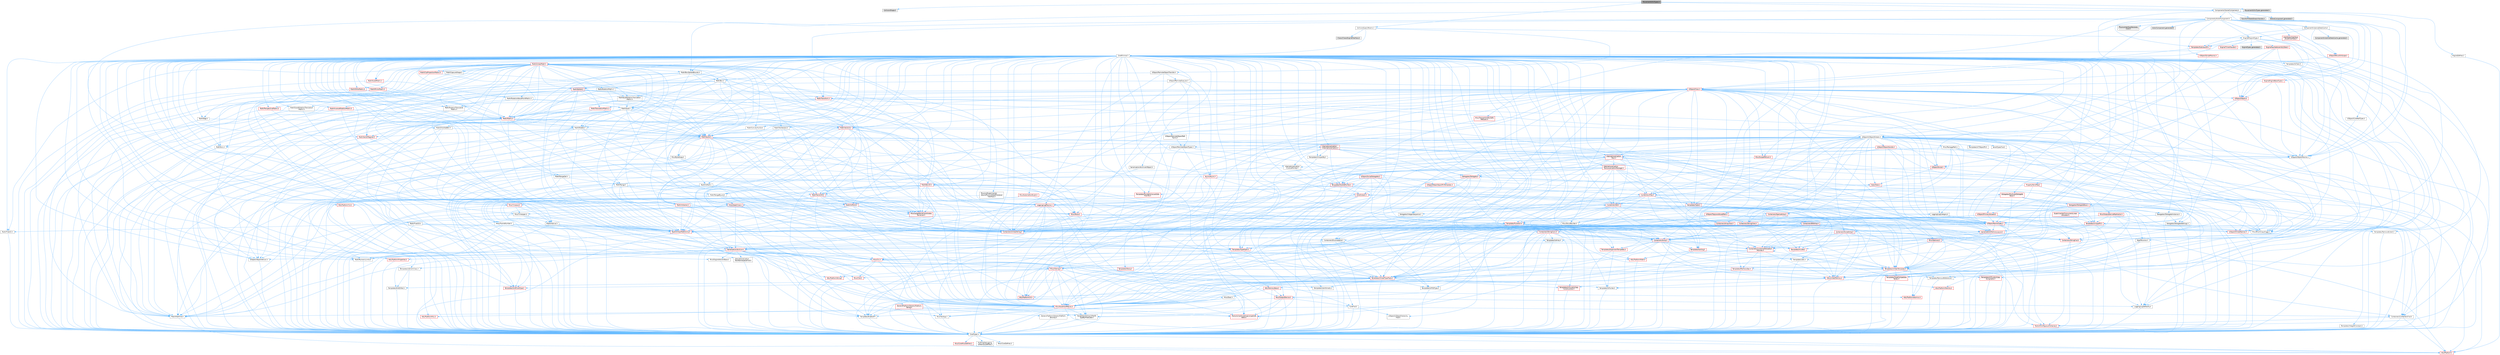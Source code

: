 digraph "MovementUtilsTypes.h"
{
 // INTERACTIVE_SVG=YES
 // LATEX_PDF_SIZE
  bgcolor="transparent";
  edge [fontname=Helvetica,fontsize=10,labelfontname=Helvetica,labelfontsize=10];
  node [fontname=Helvetica,fontsize=10,shape=box,height=0.2,width=0.4];
  Node1 [id="Node000001",label="MovementUtilsTypes.h",height=0.2,width=0.4,color="gray40", fillcolor="grey60", style="filled", fontcolor="black",tooltip=" "];
  Node1 -> Node2 [id="edge1_Node000001_Node000002",color="steelblue1",style="solid",tooltip=" "];
  Node2 [id="Node000002",label="CollisionShape.h",height=0.2,width=0.4,color="grey60", fillcolor="#E0E0E0", style="filled",tooltip=" "];
  Node1 -> Node3 [id="edge2_Node000001_Node000003",color="steelblue1",style="solid",tooltip=" "];
  Node3 [id="Node000003",label="CollisionQueryParams.h",height=0.2,width=0.4,color="grey40", fillcolor="white", style="filled",URL="$d0/d44/CollisionQueryParams_8h.html",tooltip=" "];
  Node3 -> Node4 [id="edge3_Node000003_Node000004",color="steelblue1",style="solid",tooltip=" "];
  Node4 [id="Node000004",label="CoreMinimal.h",height=0.2,width=0.4,color="grey40", fillcolor="white", style="filled",URL="$d7/d67/CoreMinimal_8h.html",tooltip=" "];
  Node4 -> Node5 [id="edge4_Node000004_Node000005",color="steelblue1",style="solid",tooltip=" "];
  Node5 [id="Node000005",label="CoreTypes.h",height=0.2,width=0.4,color="grey40", fillcolor="white", style="filled",URL="$dc/dec/CoreTypes_8h.html",tooltip=" "];
  Node5 -> Node6 [id="edge5_Node000005_Node000006",color="steelblue1",style="solid",tooltip=" "];
  Node6 [id="Node000006",label="HAL/Platform.h",height=0.2,width=0.4,color="red", fillcolor="#FFF0F0", style="filled",URL="$d9/dd0/Platform_8h.html",tooltip=" "];
  Node5 -> Node16 [id="edge6_Node000005_Node000016",color="steelblue1",style="solid",tooltip=" "];
  Node16 [id="Node000016",label="ProfilingDebugging\l/UMemoryDefines.h",height=0.2,width=0.4,color="grey40", fillcolor="white", style="filled",URL="$d2/da2/UMemoryDefines_8h.html",tooltip=" "];
  Node5 -> Node17 [id="edge7_Node000005_Node000017",color="steelblue1",style="solid",tooltip=" "];
  Node17 [id="Node000017",label="Misc/CoreMiscDefines.h",height=0.2,width=0.4,color="red", fillcolor="#FFF0F0", style="filled",URL="$da/d38/CoreMiscDefines_8h.html",tooltip=" "];
  Node17 -> Node6 [id="edge8_Node000017_Node000006",color="steelblue1",style="solid",tooltip=" "];
  Node5 -> Node18 [id="edge9_Node000005_Node000018",color="steelblue1",style="solid",tooltip=" "];
  Node18 [id="Node000018",label="Misc/CoreDefines.h",height=0.2,width=0.4,color="grey40", fillcolor="white", style="filled",URL="$d3/dd2/CoreDefines_8h.html",tooltip=" "];
  Node4 -> Node19 [id="edge10_Node000004_Node000019",color="steelblue1",style="solid",tooltip=" "];
  Node19 [id="Node000019",label="CoreFwd.h",height=0.2,width=0.4,color="grey40", fillcolor="white", style="filled",URL="$d1/d1e/CoreFwd_8h.html",tooltip=" "];
  Node19 -> Node5 [id="edge11_Node000019_Node000005",color="steelblue1",style="solid",tooltip=" "];
  Node19 -> Node20 [id="edge12_Node000019_Node000020",color="steelblue1",style="solid",tooltip=" "];
  Node20 [id="Node000020",label="Containers/ContainersFwd.h",height=0.2,width=0.4,color="grey40", fillcolor="white", style="filled",URL="$d4/d0a/ContainersFwd_8h.html",tooltip=" "];
  Node20 -> Node6 [id="edge13_Node000020_Node000006",color="steelblue1",style="solid",tooltip=" "];
  Node20 -> Node5 [id="edge14_Node000020_Node000005",color="steelblue1",style="solid",tooltip=" "];
  Node20 -> Node21 [id="edge15_Node000020_Node000021",color="steelblue1",style="solid",tooltip=" "];
  Node21 [id="Node000021",label="Traits/IsContiguousContainer.h",height=0.2,width=0.4,color="red", fillcolor="#FFF0F0", style="filled",URL="$d5/d3c/IsContiguousContainer_8h.html",tooltip=" "];
  Node21 -> Node5 [id="edge16_Node000021_Node000005",color="steelblue1",style="solid",tooltip=" "];
  Node19 -> Node24 [id="edge17_Node000019_Node000024",color="steelblue1",style="solid",tooltip=" "];
  Node24 [id="Node000024",label="Math/MathFwd.h",height=0.2,width=0.4,color="grey40", fillcolor="white", style="filled",URL="$d2/d10/MathFwd_8h.html",tooltip=" "];
  Node24 -> Node6 [id="edge18_Node000024_Node000006",color="steelblue1",style="solid",tooltip=" "];
  Node19 -> Node25 [id="edge19_Node000019_Node000025",color="steelblue1",style="solid",tooltip=" "];
  Node25 [id="Node000025",label="UObject/UObjectHierarchy\lFwd.h",height=0.2,width=0.4,color="grey40", fillcolor="white", style="filled",URL="$d3/d13/UObjectHierarchyFwd_8h.html",tooltip=" "];
  Node4 -> Node25 [id="edge20_Node000004_Node000025",color="steelblue1",style="solid",tooltip=" "];
  Node4 -> Node20 [id="edge21_Node000004_Node000020",color="steelblue1",style="solid",tooltip=" "];
  Node4 -> Node26 [id="edge22_Node000004_Node000026",color="steelblue1",style="solid",tooltip=" "];
  Node26 [id="Node000026",label="Misc/VarArgs.h",height=0.2,width=0.4,color="grey40", fillcolor="white", style="filled",URL="$d5/d6f/VarArgs_8h.html",tooltip=" "];
  Node26 -> Node5 [id="edge23_Node000026_Node000005",color="steelblue1",style="solid",tooltip=" "];
  Node4 -> Node27 [id="edge24_Node000004_Node000027",color="steelblue1",style="solid",tooltip=" "];
  Node27 [id="Node000027",label="Logging/LogVerbosity.h",height=0.2,width=0.4,color="grey40", fillcolor="white", style="filled",URL="$d2/d8f/LogVerbosity_8h.html",tooltip=" "];
  Node27 -> Node5 [id="edge25_Node000027_Node000005",color="steelblue1",style="solid",tooltip=" "];
  Node4 -> Node28 [id="edge26_Node000004_Node000028",color="steelblue1",style="solid",tooltip=" "];
  Node28 [id="Node000028",label="Misc/OutputDevice.h",height=0.2,width=0.4,color="red", fillcolor="#FFF0F0", style="filled",URL="$d7/d32/OutputDevice_8h.html",tooltip=" "];
  Node28 -> Node19 [id="edge27_Node000028_Node000019",color="steelblue1",style="solid",tooltip=" "];
  Node28 -> Node5 [id="edge28_Node000028_Node000005",color="steelblue1",style="solid",tooltip=" "];
  Node28 -> Node27 [id="edge29_Node000028_Node000027",color="steelblue1",style="solid",tooltip=" "];
  Node28 -> Node26 [id="edge30_Node000028_Node000026",color="steelblue1",style="solid",tooltip=" "];
  Node28 -> Node29 [id="edge31_Node000028_Node000029",color="steelblue1",style="solid",tooltip=" "];
  Node29 [id="Node000029",label="Templates/IsArrayOrRefOf\lTypeByPredicate.h",height=0.2,width=0.4,color="grey40", fillcolor="white", style="filled",URL="$d6/da1/IsArrayOrRefOfTypeByPredicate_8h.html",tooltip=" "];
  Node29 -> Node5 [id="edge32_Node000029_Node000005",color="steelblue1",style="solid",tooltip=" "];
  Node28 -> Node32 [id="edge33_Node000028_Node000032",color="steelblue1",style="solid",tooltip=" "];
  Node32 [id="Node000032",label="Traits/IsCharEncodingCompatible\lWith.h",height=0.2,width=0.4,color="red", fillcolor="#FFF0F0", style="filled",URL="$df/dd1/IsCharEncodingCompatibleWith_8h.html",tooltip=" "];
  Node4 -> Node34 [id="edge34_Node000004_Node000034",color="steelblue1",style="solid",tooltip=" "];
  Node34 [id="Node000034",label="HAL/PlatformCrt.h",height=0.2,width=0.4,color="red", fillcolor="#FFF0F0", style="filled",URL="$d8/d75/PlatformCrt_8h.html",tooltip=" "];
  Node4 -> Node44 [id="edge35_Node000004_Node000044",color="steelblue1",style="solid",tooltip=" "];
  Node44 [id="Node000044",label="HAL/PlatformMisc.h",height=0.2,width=0.4,color="red", fillcolor="#FFF0F0", style="filled",URL="$d0/df5/PlatformMisc_8h.html",tooltip=" "];
  Node44 -> Node5 [id="edge36_Node000044_Node000005",color="steelblue1",style="solid",tooltip=" "];
  Node4 -> Node63 [id="edge37_Node000004_Node000063",color="steelblue1",style="solid",tooltip=" "];
  Node63 [id="Node000063",label="Misc/AssertionMacros.h",height=0.2,width=0.4,color="red", fillcolor="#FFF0F0", style="filled",URL="$d0/dfa/AssertionMacros_8h.html",tooltip=" "];
  Node63 -> Node5 [id="edge38_Node000063_Node000005",color="steelblue1",style="solid",tooltip=" "];
  Node63 -> Node6 [id="edge39_Node000063_Node000006",color="steelblue1",style="solid",tooltip=" "];
  Node63 -> Node44 [id="edge40_Node000063_Node000044",color="steelblue1",style="solid",tooltip=" "];
  Node63 -> Node64 [id="edge41_Node000063_Node000064",color="steelblue1",style="solid",tooltip=" "];
  Node64 [id="Node000064",label="Templates/EnableIf.h",height=0.2,width=0.4,color="grey40", fillcolor="white", style="filled",URL="$d7/d60/EnableIf_8h.html",tooltip=" "];
  Node64 -> Node5 [id="edge42_Node000064_Node000005",color="steelblue1",style="solid",tooltip=" "];
  Node63 -> Node29 [id="edge43_Node000063_Node000029",color="steelblue1",style="solid",tooltip=" "];
  Node63 -> Node32 [id="edge44_Node000063_Node000032",color="steelblue1",style="solid",tooltip=" "];
  Node63 -> Node26 [id="edge45_Node000063_Node000026",color="steelblue1",style="solid",tooltip=" "];
  Node4 -> Node72 [id="edge46_Node000004_Node000072",color="steelblue1",style="solid",tooltip=" "];
  Node72 [id="Node000072",label="Templates/IsPointer.h",height=0.2,width=0.4,color="grey40", fillcolor="white", style="filled",URL="$d7/d05/IsPointer_8h.html",tooltip=" "];
  Node72 -> Node5 [id="edge47_Node000072_Node000005",color="steelblue1",style="solid",tooltip=" "];
  Node4 -> Node73 [id="edge48_Node000004_Node000073",color="steelblue1",style="solid",tooltip=" "];
  Node73 [id="Node000073",label="HAL/PlatformMemory.h",height=0.2,width=0.4,color="red", fillcolor="#FFF0F0", style="filled",URL="$de/d68/PlatformMemory_8h.html",tooltip=" "];
  Node73 -> Node5 [id="edge49_Node000073_Node000005",color="steelblue1",style="solid",tooltip=" "];
  Node4 -> Node56 [id="edge50_Node000004_Node000056",color="steelblue1",style="solid",tooltip=" "];
  Node56 [id="Node000056",label="HAL/PlatformAtomics.h",height=0.2,width=0.4,color="red", fillcolor="#FFF0F0", style="filled",URL="$d3/d36/PlatformAtomics_8h.html",tooltip=" "];
  Node56 -> Node5 [id="edge51_Node000056_Node000005",color="steelblue1",style="solid",tooltip=" "];
  Node4 -> Node78 [id="edge52_Node000004_Node000078",color="steelblue1",style="solid",tooltip=" "];
  Node78 [id="Node000078",label="Misc/Exec.h",height=0.2,width=0.4,color="grey40", fillcolor="white", style="filled",URL="$de/ddb/Exec_8h.html",tooltip=" "];
  Node78 -> Node5 [id="edge53_Node000078_Node000005",color="steelblue1",style="solid",tooltip=" "];
  Node78 -> Node63 [id="edge54_Node000078_Node000063",color="steelblue1",style="solid",tooltip=" "];
  Node4 -> Node79 [id="edge55_Node000004_Node000079",color="steelblue1",style="solid",tooltip=" "];
  Node79 [id="Node000079",label="HAL/MemoryBase.h",height=0.2,width=0.4,color="red", fillcolor="#FFF0F0", style="filled",URL="$d6/d9f/MemoryBase_8h.html",tooltip=" "];
  Node79 -> Node5 [id="edge56_Node000079_Node000005",color="steelblue1",style="solid",tooltip=" "];
  Node79 -> Node56 [id="edge57_Node000079_Node000056",color="steelblue1",style="solid",tooltip=" "];
  Node79 -> Node34 [id="edge58_Node000079_Node000034",color="steelblue1",style="solid",tooltip=" "];
  Node79 -> Node78 [id="edge59_Node000079_Node000078",color="steelblue1",style="solid",tooltip=" "];
  Node79 -> Node28 [id="edge60_Node000079_Node000028",color="steelblue1",style="solid",tooltip=" "];
  Node4 -> Node89 [id="edge61_Node000004_Node000089",color="steelblue1",style="solid",tooltip=" "];
  Node89 [id="Node000089",label="HAL/UnrealMemory.h",height=0.2,width=0.4,color="red", fillcolor="#FFF0F0", style="filled",URL="$d9/d96/UnrealMemory_8h.html",tooltip=" "];
  Node89 -> Node5 [id="edge62_Node000089_Node000005",color="steelblue1",style="solid",tooltip=" "];
  Node89 -> Node79 [id="edge63_Node000089_Node000079",color="steelblue1",style="solid",tooltip=" "];
  Node89 -> Node73 [id="edge64_Node000089_Node000073",color="steelblue1",style="solid",tooltip=" "];
  Node89 -> Node72 [id="edge65_Node000089_Node000072",color="steelblue1",style="solid",tooltip=" "];
  Node4 -> Node91 [id="edge66_Node000004_Node000091",color="steelblue1",style="solid",tooltip=" "];
  Node91 [id="Node000091",label="Templates/IsArithmetic.h",height=0.2,width=0.4,color="grey40", fillcolor="white", style="filled",URL="$d2/d5d/IsArithmetic_8h.html",tooltip=" "];
  Node91 -> Node5 [id="edge67_Node000091_Node000005",color="steelblue1",style="solid",tooltip=" "];
  Node4 -> Node85 [id="edge68_Node000004_Node000085",color="steelblue1",style="solid",tooltip=" "];
  Node85 [id="Node000085",label="Templates/AndOrNot.h",height=0.2,width=0.4,color="grey40", fillcolor="white", style="filled",URL="$db/d0a/AndOrNot_8h.html",tooltip=" "];
  Node85 -> Node5 [id="edge69_Node000085_Node000005",color="steelblue1",style="solid",tooltip=" "];
  Node4 -> Node92 [id="edge70_Node000004_Node000092",color="steelblue1",style="solid",tooltip=" "];
  Node92 [id="Node000092",label="Templates/IsPODType.h",height=0.2,width=0.4,color="grey40", fillcolor="white", style="filled",URL="$d7/db1/IsPODType_8h.html",tooltip=" "];
  Node92 -> Node5 [id="edge71_Node000092_Node000005",color="steelblue1",style="solid",tooltip=" "];
  Node4 -> Node93 [id="edge72_Node000004_Node000093",color="steelblue1",style="solid",tooltip=" "];
  Node93 [id="Node000093",label="Templates/IsUECoreType.h",height=0.2,width=0.4,color="red", fillcolor="#FFF0F0", style="filled",URL="$d1/db8/IsUECoreType_8h.html",tooltip=" "];
  Node93 -> Node5 [id="edge73_Node000093_Node000005",color="steelblue1",style="solid",tooltip=" "];
  Node4 -> Node86 [id="edge74_Node000004_Node000086",color="steelblue1",style="solid",tooltip=" "];
  Node86 [id="Node000086",label="Templates/IsTriviallyCopy\lConstructible.h",height=0.2,width=0.4,color="red", fillcolor="#FFF0F0", style="filled",URL="$d3/d78/IsTriviallyCopyConstructible_8h.html",tooltip=" "];
  Node86 -> Node5 [id="edge75_Node000086_Node000005",color="steelblue1",style="solid",tooltip=" "];
  Node4 -> Node94 [id="edge76_Node000004_Node000094",color="steelblue1",style="solid",tooltip=" "];
  Node94 [id="Node000094",label="Templates/UnrealTypeTraits.h",height=0.2,width=0.4,color="red", fillcolor="#FFF0F0", style="filled",URL="$d2/d2d/UnrealTypeTraits_8h.html",tooltip=" "];
  Node94 -> Node5 [id="edge77_Node000094_Node000005",color="steelblue1",style="solid",tooltip=" "];
  Node94 -> Node72 [id="edge78_Node000094_Node000072",color="steelblue1",style="solid",tooltip=" "];
  Node94 -> Node63 [id="edge79_Node000094_Node000063",color="steelblue1",style="solid",tooltip=" "];
  Node94 -> Node85 [id="edge80_Node000094_Node000085",color="steelblue1",style="solid",tooltip=" "];
  Node94 -> Node64 [id="edge81_Node000094_Node000064",color="steelblue1",style="solid",tooltip=" "];
  Node94 -> Node91 [id="edge82_Node000094_Node000091",color="steelblue1",style="solid",tooltip=" "];
  Node94 -> Node92 [id="edge83_Node000094_Node000092",color="steelblue1",style="solid",tooltip=" "];
  Node94 -> Node93 [id="edge84_Node000094_Node000093",color="steelblue1",style="solid",tooltip=" "];
  Node94 -> Node86 [id="edge85_Node000094_Node000086",color="steelblue1",style="solid",tooltip=" "];
  Node4 -> Node64 [id="edge86_Node000004_Node000064",color="steelblue1",style="solid",tooltip=" "];
  Node4 -> Node96 [id="edge87_Node000004_Node000096",color="steelblue1",style="solid",tooltip=" "];
  Node96 [id="Node000096",label="Templates/RemoveReference.h",height=0.2,width=0.4,color="grey40", fillcolor="white", style="filled",URL="$da/dbe/RemoveReference_8h.html",tooltip=" "];
  Node96 -> Node5 [id="edge88_Node000096_Node000005",color="steelblue1",style="solid",tooltip=" "];
  Node4 -> Node97 [id="edge89_Node000004_Node000097",color="steelblue1",style="solid",tooltip=" "];
  Node97 [id="Node000097",label="Templates/IntegralConstant.h",height=0.2,width=0.4,color="grey40", fillcolor="white", style="filled",URL="$db/d1b/IntegralConstant_8h.html",tooltip=" "];
  Node97 -> Node5 [id="edge90_Node000097_Node000005",color="steelblue1",style="solid",tooltip=" "];
  Node4 -> Node98 [id="edge91_Node000004_Node000098",color="steelblue1",style="solid",tooltip=" "];
  Node98 [id="Node000098",label="Templates/IsClass.h",height=0.2,width=0.4,color="grey40", fillcolor="white", style="filled",URL="$db/dcb/IsClass_8h.html",tooltip=" "];
  Node98 -> Node5 [id="edge92_Node000098_Node000005",color="steelblue1",style="solid",tooltip=" "];
  Node4 -> Node99 [id="edge93_Node000004_Node000099",color="steelblue1",style="solid",tooltip=" "];
  Node99 [id="Node000099",label="Templates/TypeCompatible\lBytes.h",height=0.2,width=0.4,color="red", fillcolor="#FFF0F0", style="filled",URL="$df/d0a/TypeCompatibleBytes_8h.html",tooltip=" "];
  Node99 -> Node5 [id="edge94_Node000099_Node000005",color="steelblue1",style="solid",tooltip=" "];
  Node4 -> Node21 [id="edge95_Node000004_Node000021",color="steelblue1",style="solid",tooltip=" "];
  Node4 -> Node100 [id="edge96_Node000004_Node000100",color="steelblue1",style="solid",tooltip=" "];
  Node100 [id="Node000100",label="Templates/UnrealTemplate.h",height=0.2,width=0.4,color="red", fillcolor="#FFF0F0", style="filled",URL="$d4/d24/UnrealTemplate_8h.html",tooltip=" "];
  Node100 -> Node5 [id="edge97_Node000100_Node000005",color="steelblue1",style="solid",tooltip=" "];
  Node100 -> Node72 [id="edge98_Node000100_Node000072",color="steelblue1",style="solid",tooltip=" "];
  Node100 -> Node89 [id="edge99_Node000100_Node000089",color="steelblue1",style="solid",tooltip=" "];
  Node100 -> Node94 [id="edge100_Node000100_Node000094",color="steelblue1",style="solid",tooltip=" "];
  Node100 -> Node96 [id="edge101_Node000100_Node000096",color="steelblue1",style="solid",tooltip=" "];
  Node100 -> Node99 [id="edge102_Node000100_Node000099",color="steelblue1",style="solid",tooltip=" "];
  Node100 -> Node21 [id="edge103_Node000100_Node000021",color="steelblue1",style="solid",tooltip=" "];
  Node4 -> Node49 [id="edge104_Node000004_Node000049",color="steelblue1",style="solid",tooltip=" "];
  Node49 [id="Node000049",label="Math/NumericLimits.h",height=0.2,width=0.4,color="grey40", fillcolor="white", style="filled",URL="$df/d1b/NumericLimits_8h.html",tooltip=" "];
  Node49 -> Node5 [id="edge105_Node000049_Node000005",color="steelblue1",style="solid",tooltip=" "];
  Node4 -> Node104 [id="edge106_Node000004_Node000104",color="steelblue1",style="solid",tooltip=" "];
  Node104 [id="Node000104",label="HAL/PlatformMath.h",height=0.2,width=0.4,color="red", fillcolor="#FFF0F0", style="filled",URL="$dc/d53/PlatformMath_8h.html",tooltip=" "];
  Node104 -> Node5 [id="edge107_Node000104_Node000005",color="steelblue1",style="solid",tooltip=" "];
  Node4 -> Node87 [id="edge108_Node000004_Node000087",color="steelblue1",style="solid",tooltip=" "];
  Node87 [id="Node000087",label="Templates/IsTriviallyCopy\lAssignable.h",height=0.2,width=0.4,color="red", fillcolor="#FFF0F0", style="filled",URL="$d2/df2/IsTriviallyCopyAssignable_8h.html",tooltip=" "];
  Node87 -> Node5 [id="edge109_Node000087_Node000005",color="steelblue1",style="solid",tooltip=" "];
  Node4 -> Node112 [id="edge110_Node000004_Node000112",color="steelblue1",style="solid",tooltip=" "];
  Node112 [id="Node000112",label="Templates/MemoryOps.h",height=0.2,width=0.4,color="red", fillcolor="#FFF0F0", style="filled",URL="$db/dea/MemoryOps_8h.html",tooltip=" "];
  Node112 -> Node5 [id="edge111_Node000112_Node000005",color="steelblue1",style="solid",tooltip=" "];
  Node112 -> Node89 [id="edge112_Node000112_Node000089",color="steelblue1",style="solid",tooltip=" "];
  Node112 -> Node87 [id="edge113_Node000112_Node000087",color="steelblue1",style="solid",tooltip=" "];
  Node112 -> Node86 [id="edge114_Node000112_Node000086",color="steelblue1",style="solid",tooltip=" "];
  Node112 -> Node94 [id="edge115_Node000112_Node000094",color="steelblue1",style="solid",tooltip=" "];
  Node4 -> Node113 [id="edge116_Node000004_Node000113",color="steelblue1",style="solid",tooltip=" "];
  Node113 [id="Node000113",label="Containers/ContainerAllocation\lPolicies.h",height=0.2,width=0.4,color="red", fillcolor="#FFF0F0", style="filled",URL="$d7/dff/ContainerAllocationPolicies_8h.html",tooltip=" "];
  Node113 -> Node5 [id="edge117_Node000113_Node000005",color="steelblue1",style="solid",tooltip=" "];
  Node113 -> Node113 [id="edge118_Node000113_Node000113",color="steelblue1",style="solid",tooltip=" "];
  Node113 -> Node104 [id="edge119_Node000113_Node000104",color="steelblue1",style="solid",tooltip=" "];
  Node113 -> Node89 [id="edge120_Node000113_Node000089",color="steelblue1",style="solid",tooltip=" "];
  Node113 -> Node49 [id="edge121_Node000113_Node000049",color="steelblue1",style="solid",tooltip=" "];
  Node113 -> Node63 [id="edge122_Node000113_Node000063",color="steelblue1",style="solid",tooltip=" "];
  Node113 -> Node112 [id="edge123_Node000113_Node000112",color="steelblue1",style="solid",tooltip=" "];
  Node113 -> Node99 [id="edge124_Node000113_Node000099",color="steelblue1",style="solid",tooltip=" "];
  Node4 -> Node116 [id="edge125_Node000004_Node000116",color="steelblue1",style="solid",tooltip=" "];
  Node116 [id="Node000116",label="Templates/IsEnumClass.h",height=0.2,width=0.4,color="grey40", fillcolor="white", style="filled",URL="$d7/d15/IsEnumClass_8h.html",tooltip=" "];
  Node116 -> Node5 [id="edge126_Node000116_Node000005",color="steelblue1",style="solid",tooltip=" "];
  Node116 -> Node85 [id="edge127_Node000116_Node000085",color="steelblue1",style="solid",tooltip=" "];
  Node4 -> Node117 [id="edge128_Node000004_Node000117",color="steelblue1",style="solid",tooltip=" "];
  Node117 [id="Node000117",label="HAL/PlatformProperties.h",height=0.2,width=0.4,color="red", fillcolor="#FFF0F0", style="filled",URL="$d9/db0/PlatformProperties_8h.html",tooltip=" "];
  Node117 -> Node5 [id="edge129_Node000117_Node000005",color="steelblue1",style="solid",tooltip=" "];
  Node4 -> Node120 [id="edge130_Node000004_Node000120",color="steelblue1",style="solid",tooltip=" "];
  Node120 [id="Node000120",label="Misc/EngineVersionBase.h",height=0.2,width=0.4,color="grey40", fillcolor="white", style="filled",URL="$d5/d2b/EngineVersionBase_8h.html",tooltip=" "];
  Node120 -> Node5 [id="edge131_Node000120_Node000005",color="steelblue1",style="solid",tooltip=" "];
  Node4 -> Node121 [id="edge132_Node000004_Node000121",color="steelblue1",style="solid",tooltip=" "];
  Node121 [id="Node000121",label="Internationalization\l/TextNamespaceFwd.h",height=0.2,width=0.4,color="grey40", fillcolor="white", style="filled",URL="$d8/d97/TextNamespaceFwd_8h.html",tooltip=" "];
  Node121 -> Node5 [id="edge133_Node000121_Node000005",color="steelblue1",style="solid",tooltip=" "];
  Node4 -> Node122 [id="edge134_Node000004_Node000122",color="steelblue1",style="solid",tooltip=" "];
  Node122 [id="Node000122",label="Serialization/Archive.h",height=0.2,width=0.4,color="red", fillcolor="#FFF0F0", style="filled",URL="$d7/d3b/Archive_8h.html",tooltip=" "];
  Node122 -> Node19 [id="edge135_Node000122_Node000019",color="steelblue1",style="solid",tooltip=" "];
  Node122 -> Node5 [id="edge136_Node000122_Node000005",color="steelblue1",style="solid",tooltip=" "];
  Node122 -> Node117 [id="edge137_Node000122_Node000117",color="steelblue1",style="solid",tooltip=" "];
  Node122 -> Node121 [id="edge138_Node000122_Node000121",color="steelblue1",style="solid",tooltip=" "];
  Node122 -> Node24 [id="edge139_Node000122_Node000024",color="steelblue1",style="solid",tooltip=" "];
  Node122 -> Node63 [id="edge140_Node000122_Node000063",color="steelblue1",style="solid",tooltip=" "];
  Node122 -> Node120 [id="edge141_Node000122_Node000120",color="steelblue1",style="solid",tooltip=" "];
  Node122 -> Node26 [id="edge142_Node000122_Node000026",color="steelblue1",style="solid",tooltip=" "];
  Node122 -> Node64 [id="edge143_Node000122_Node000064",color="steelblue1",style="solid",tooltip=" "];
  Node122 -> Node29 [id="edge144_Node000122_Node000029",color="steelblue1",style="solid",tooltip=" "];
  Node122 -> Node116 [id="edge145_Node000122_Node000116",color="steelblue1",style="solid",tooltip=" "];
  Node122 -> Node100 [id="edge146_Node000122_Node000100",color="steelblue1",style="solid",tooltip=" "];
  Node122 -> Node32 [id="edge147_Node000122_Node000032",color="steelblue1",style="solid",tooltip=" "];
  Node122 -> Node125 [id="edge148_Node000122_Node000125",color="steelblue1",style="solid",tooltip=" "];
  Node125 [id="Node000125",label="UObject/ObjectVersion.h",height=0.2,width=0.4,color="grey40", fillcolor="white", style="filled",URL="$da/d63/ObjectVersion_8h.html",tooltip=" "];
  Node125 -> Node5 [id="edge149_Node000125_Node000005",color="steelblue1",style="solid",tooltip=" "];
  Node4 -> Node126 [id="edge150_Node000004_Node000126",color="steelblue1",style="solid",tooltip=" "];
  Node126 [id="Node000126",label="Templates/Less.h",height=0.2,width=0.4,color="grey40", fillcolor="white", style="filled",URL="$de/dc8/Less_8h.html",tooltip=" "];
  Node126 -> Node5 [id="edge151_Node000126_Node000005",color="steelblue1",style="solid",tooltip=" "];
  Node126 -> Node100 [id="edge152_Node000126_Node000100",color="steelblue1",style="solid",tooltip=" "];
  Node4 -> Node127 [id="edge153_Node000004_Node000127",color="steelblue1",style="solid",tooltip=" "];
  Node127 [id="Node000127",label="Templates/Sorting.h",height=0.2,width=0.4,color="red", fillcolor="#FFF0F0", style="filled",URL="$d3/d9e/Sorting_8h.html",tooltip=" "];
  Node127 -> Node5 [id="edge154_Node000127_Node000005",color="steelblue1",style="solid",tooltip=" "];
  Node127 -> Node104 [id="edge155_Node000127_Node000104",color="steelblue1",style="solid",tooltip=" "];
  Node127 -> Node126 [id="edge156_Node000127_Node000126",color="steelblue1",style="solid",tooltip=" "];
  Node4 -> Node138 [id="edge157_Node000004_Node000138",color="steelblue1",style="solid",tooltip=" "];
  Node138 [id="Node000138",label="Misc/Char.h",height=0.2,width=0.4,color="red", fillcolor="#FFF0F0", style="filled",URL="$d0/d58/Char_8h.html",tooltip=" "];
  Node138 -> Node5 [id="edge158_Node000138_Node000005",color="steelblue1",style="solid",tooltip=" "];
  Node4 -> Node141 [id="edge159_Node000004_Node000141",color="steelblue1",style="solid",tooltip=" "];
  Node141 [id="Node000141",label="GenericPlatform/GenericPlatform\lStricmp.h",height=0.2,width=0.4,color="grey40", fillcolor="white", style="filled",URL="$d2/d86/GenericPlatformStricmp_8h.html",tooltip=" "];
  Node141 -> Node5 [id="edge160_Node000141_Node000005",color="steelblue1",style="solid",tooltip=" "];
  Node4 -> Node142 [id="edge161_Node000004_Node000142",color="steelblue1",style="solid",tooltip=" "];
  Node142 [id="Node000142",label="GenericPlatform/GenericPlatform\lString.h",height=0.2,width=0.4,color="red", fillcolor="#FFF0F0", style="filled",URL="$dd/d20/GenericPlatformString_8h.html",tooltip=" "];
  Node142 -> Node5 [id="edge162_Node000142_Node000005",color="steelblue1",style="solid",tooltip=" "];
  Node142 -> Node141 [id="edge163_Node000142_Node000141",color="steelblue1",style="solid",tooltip=" "];
  Node142 -> Node64 [id="edge164_Node000142_Node000064",color="steelblue1",style="solid",tooltip=" "];
  Node142 -> Node32 [id="edge165_Node000142_Node000032",color="steelblue1",style="solid",tooltip=" "];
  Node4 -> Node75 [id="edge166_Node000004_Node000075",color="steelblue1",style="solid",tooltip=" "];
  Node75 [id="Node000075",label="HAL/PlatformString.h",height=0.2,width=0.4,color="red", fillcolor="#FFF0F0", style="filled",URL="$db/db5/PlatformString_8h.html",tooltip=" "];
  Node75 -> Node5 [id="edge167_Node000075_Node000005",color="steelblue1",style="solid",tooltip=" "];
  Node4 -> Node145 [id="edge168_Node000004_Node000145",color="steelblue1",style="solid",tooltip=" "];
  Node145 [id="Node000145",label="Misc/CString.h",height=0.2,width=0.4,color="red", fillcolor="#FFF0F0", style="filled",URL="$d2/d49/CString_8h.html",tooltip=" "];
  Node145 -> Node5 [id="edge169_Node000145_Node000005",color="steelblue1",style="solid",tooltip=" "];
  Node145 -> Node34 [id="edge170_Node000145_Node000034",color="steelblue1",style="solid",tooltip=" "];
  Node145 -> Node75 [id="edge171_Node000145_Node000075",color="steelblue1",style="solid",tooltip=" "];
  Node145 -> Node63 [id="edge172_Node000145_Node000063",color="steelblue1",style="solid",tooltip=" "];
  Node145 -> Node138 [id="edge173_Node000145_Node000138",color="steelblue1",style="solid",tooltip=" "];
  Node145 -> Node26 [id="edge174_Node000145_Node000026",color="steelblue1",style="solid",tooltip=" "];
  Node145 -> Node29 [id="edge175_Node000145_Node000029",color="steelblue1",style="solid",tooltip=" "];
  Node145 -> Node32 [id="edge176_Node000145_Node000032",color="steelblue1",style="solid",tooltip=" "];
  Node4 -> Node146 [id="edge177_Node000004_Node000146",color="steelblue1",style="solid",tooltip=" "];
  Node146 [id="Node000146",label="Misc/Crc.h",height=0.2,width=0.4,color="red", fillcolor="#FFF0F0", style="filled",URL="$d4/dd2/Crc_8h.html",tooltip=" "];
  Node146 -> Node5 [id="edge178_Node000146_Node000005",color="steelblue1",style="solid",tooltip=" "];
  Node146 -> Node75 [id="edge179_Node000146_Node000075",color="steelblue1",style="solid",tooltip=" "];
  Node146 -> Node63 [id="edge180_Node000146_Node000063",color="steelblue1",style="solid",tooltip=" "];
  Node146 -> Node145 [id="edge181_Node000146_Node000145",color="steelblue1",style="solid",tooltip=" "];
  Node146 -> Node138 [id="edge182_Node000146_Node000138",color="steelblue1",style="solid",tooltip=" "];
  Node146 -> Node94 [id="edge183_Node000146_Node000094",color="steelblue1",style="solid",tooltip=" "];
  Node4 -> Node137 [id="edge184_Node000004_Node000137",color="steelblue1",style="solid",tooltip=" "];
  Node137 [id="Node000137",label="Math/UnrealMathUtility.h",height=0.2,width=0.4,color="red", fillcolor="#FFF0F0", style="filled",URL="$db/db8/UnrealMathUtility_8h.html",tooltip=" "];
  Node137 -> Node5 [id="edge185_Node000137_Node000005",color="steelblue1",style="solid",tooltip=" "];
  Node137 -> Node63 [id="edge186_Node000137_Node000063",color="steelblue1",style="solid",tooltip=" "];
  Node137 -> Node104 [id="edge187_Node000137_Node000104",color="steelblue1",style="solid",tooltip=" "];
  Node137 -> Node24 [id="edge188_Node000137_Node000024",color="steelblue1",style="solid",tooltip=" "];
  Node4 -> Node147 [id="edge189_Node000004_Node000147",color="steelblue1",style="solid",tooltip=" "];
  Node147 [id="Node000147",label="Containers/UnrealString.h",height=0.2,width=0.4,color="red", fillcolor="#FFF0F0", style="filled",URL="$d5/dba/UnrealString_8h.html",tooltip=" "];
  Node4 -> Node151 [id="edge190_Node000004_Node000151",color="steelblue1",style="solid",tooltip=" "];
  Node151 [id="Node000151",label="Containers/Array.h",height=0.2,width=0.4,color="red", fillcolor="#FFF0F0", style="filled",URL="$df/dd0/Array_8h.html",tooltip=" "];
  Node151 -> Node5 [id="edge191_Node000151_Node000005",color="steelblue1",style="solid",tooltip=" "];
  Node151 -> Node63 [id="edge192_Node000151_Node000063",color="steelblue1",style="solid",tooltip=" "];
  Node151 -> Node89 [id="edge193_Node000151_Node000089",color="steelblue1",style="solid",tooltip=" "];
  Node151 -> Node94 [id="edge194_Node000151_Node000094",color="steelblue1",style="solid",tooltip=" "];
  Node151 -> Node100 [id="edge195_Node000151_Node000100",color="steelblue1",style="solid",tooltip=" "];
  Node151 -> Node113 [id="edge196_Node000151_Node000113",color="steelblue1",style="solid",tooltip=" "];
  Node151 -> Node122 [id="edge197_Node000151_Node000122",color="steelblue1",style="solid",tooltip=" "];
  Node151 -> Node130 [id="edge198_Node000151_Node000130",color="steelblue1",style="solid",tooltip=" "];
  Node130 [id="Node000130",label="Templates/Invoke.h",height=0.2,width=0.4,color="red", fillcolor="#FFF0F0", style="filled",URL="$d7/deb/Invoke_8h.html",tooltip=" "];
  Node130 -> Node5 [id="edge199_Node000130_Node000005",color="steelblue1",style="solid",tooltip=" "];
  Node130 -> Node100 [id="edge200_Node000130_Node000100",color="steelblue1",style="solid",tooltip=" "];
  Node151 -> Node126 [id="edge201_Node000151_Node000126",color="steelblue1",style="solid",tooltip=" "];
  Node151 -> Node127 [id="edge202_Node000151_Node000127",color="steelblue1",style="solid",tooltip=" "];
  Node151 -> Node174 [id="edge203_Node000151_Node000174",color="steelblue1",style="solid",tooltip=" "];
  Node174 [id="Node000174",label="Templates/AlignmentTemplates.h",height=0.2,width=0.4,color="red", fillcolor="#FFF0F0", style="filled",URL="$dd/d32/AlignmentTemplates_8h.html",tooltip=" "];
  Node174 -> Node5 [id="edge204_Node000174_Node000005",color="steelblue1",style="solid",tooltip=" "];
  Node174 -> Node72 [id="edge205_Node000174_Node000072",color="steelblue1",style="solid",tooltip=" "];
  Node4 -> Node175 [id="edge206_Node000004_Node000175",color="steelblue1",style="solid",tooltip=" "];
  Node175 [id="Node000175",label="Misc/FrameNumber.h",height=0.2,width=0.4,color="grey40", fillcolor="white", style="filled",URL="$dd/dbd/FrameNumber_8h.html",tooltip=" "];
  Node175 -> Node5 [id="edge207_Node000175_Node000005",color="steelblue1",style="solid",tooltip=" "];
  Node175 -> Node49 [id="edge208_Node000175_Node000049",color="steelblue1",style="solid",tooltip=" "];
  Node175 -> Node137 [id="edge209_Node000175_Node000137",color="steelblue1",style="solid",tooltip=" "];
  Node175 -> Node64 [id="edge210_Node000175_Node000064",color="steelblue1",style="solid",tooltip=" "];
  Node175 -> Node94 [id="edge211_Node000175_Node000094",color="steelblue1",style="solid",tooltip=" "];
  Node4 -> Node176 [id="edge212_Node000004_Node000176",color="steelblue1",style="solid",tooltip=" "];
  Node176 [id="Node000176",label="Misc/Timespan.h",height=0.2,width=0.4,color="grey40", fillcolor="white", style="filled",URL="$da/dd9/Timespan_8h.html",tooltip=" "];
  Node176 -> Node5 [id="edge213_Node000176_Node000005",color="steelblue1",style="solid",tooltip=" "];
  Node176 -> Node177 [id="edge214_Node000176_Node000177",color="steelblue1",style="solid",tooltip=" "];
  Node177 [id="Node000177",label="Math/Interval.h",height=0.2,width=0.4,color="grey40", fillcolor="white", style="filled",URL="$d1/d55/Interval_8h.html",tooltip=" "];
  Node177 -> Node5 [id="edge215_Node000177_Node000005",color="steelblue1",style="solid",tooltip=" "];
  Node177 -> Node91 [id="edge216_Node000177_Node000091",color="steelblue1",style="solid",tooltip=" "];
  Node177 -> Node94 [id="edge217_Node000177_Node000094",color="steelblue1",style="solid",tooltip=" "];
  Node177 -> Node49 [id="edge218_Node000177_Node000049",color="steelblue1",style="solid",tooltip=" "];
  Node177 -> Node137 [id="edge219_Node000177_Node000137",color="steelblue1",style="solid",tooltip=" "];
  Node176 -> Node137 [id="edge220_Node000176_Node000137",color="steelblue1",style="solid",tooltip=" "];
  Node176 -> Node63 [id="edge221_Node000176_Node000063",color="steelblue1",style="solid",tooltip=" "];
  Node4 -> Node178 [id="edge222_Node000004_Node000178",color="steelblue1",style="solid",tooltip=" "];
  Node178 [id="Node000178",label="Containers/StringConv.h",height=0.2,width=0.4,color="red", fillcolor="#FFF0F0", style="filled",URL="$d3/ddf/StringConv_8h.html",tooltip=" "];
  Node178 -> Node5 [id="edge223_Node000178_Node000005",color="steelblue1",style="solid",tooltip=" "];
  Node178 -> Node63 [id="edge224_Node000178_Node000063",color="steelblue1",style="solid",tooltip=" "];
  Node178 -> Node113 [id="edge225_Node000178_Node000113",color="steelblue1",style="solid",tooltip=" "];
  Node178 -> Node151 [id="edge226_Node000178_Node000151",color="steelblue1",style="solid",tooltip=" "];
  Node178 -> Node145 [id="edge227_Node000178_Node000145",color="steelblue1",style="solid",tooltip=" "];
  Node178 -> Node179 [id="edge228_Node000178_Node000179",color="steelblue1",style="solid",tooltip=" "];
  Node179 [id="Node000179",label="Templates/IsArray.h",height=0.2,width=0.4,color="grey40", fillcolor="white", style="filled",URL="$d8/d8d/IsArray_8h.html",tooltip=" "];
  Node179 -> Node5 [id="edge229_Node000179_Node000005",color="steelblue1",style="solid",tooltip=" "];
  Node178 -> Node100 [id="edge230_Node000178_Node000100",color="steelblue1",style="solid",tooltip=" "];
  Node178 -> Node94 [id="edge231_Node000178_Node000094",color="steelblue1",style="solid",tooltip=" "];
  Node178 -> Node32 [id="edge232_Node000178_Node000032",color="steelblue1",style="solid",tooltip=" "];
  Node178 -> Node21 [id="edge233_Node000178_Node000021",color="steelblue1",style="solid",tooltip=" "];
  Node4 -> Node180 [id="edge234_Node000004_Node000180",color="steelblue1",style="solid",tooltip=" "];
  Node180 [id="Node000180",label="UObject/UnrealNames.h",height=0.2,width=0.4,color="red", fillcolor="#FFF0F0", style="filled",URL="$d8/db1/UnrealNames_8h.html",tooltip=" "];
  Node180 -> Node5 [id="edge235_Node000180_Node000005",color="steelblue1",style="solid",tooltip=" "];
  Node4 -> Node182 [id="edge236_Node000004_Node000182",color="steelblue1",style="solid",tooltip=" "];
  Node182 [id="Node000182",label="UObject/NameTypes.h",height=0.2,width=0.4,color="red", fillcolor="#FFF0F0", style="filled",URL="$d6/d35/NameTypes_8h.html",tooltip=" "];
  Node182 -> Node5 [id="edge237_Node000182_Node000005",color="steelblue1",style="solid",tooltip=" "];
  Node182 -> Node63 [id="edge238_Node000182_Node000063",color="steelblue1",style="solid",tooltip=" "];
  Node182 -> Node89 [id="edge239_Node000182_Node000089",color="steelblue1",style="solid",tooltip=" "];
  Node182 -> Node94 [id="edge240_Node000182_Node000094",color="steelblue1",style="solid",tooltip=" "];
  Node182 -> Node100 [id="edge241_Node000182_Node000100",color="steelblue1",style="solid",tooltip=" "];
  Node182 -> Node147 [id="edge242_Node000182_Node000147",color="steelblue1",style="solid",tooltip=" "];
  Node182 -> Node178 [id="edge243_Node000182_Node000178",color="steelblue1",style="solid",tooltip=" "];
  Node182 -> Node46 [id="edge244_Node000182_Node000046",color="steelblue1",style="solid",tooltip=" "];
  Node46 [id="Node000046",label="Containers/StringFwd.h",height=0.2,width=0.4,color="red", fillcolor="#FFF0F0", style="filled",URL="$df/d37/StringFwd_8h.html",tooltip=" "];
  Node46 -> Node5 [id="edge245_Node000046_Node000005",color="steelblue1",style="solid",tooltip=" "];
  Node46 -> Node21 [id="edge246_Node000046_Node000021",color="steelblue1",style="solid",tooltip=" "];
  Node182 -> Node180 [id="edge247_Node000182_Node000180",color="steelblue1",style="solid",tooltip=" "];
  Node182 -> Node159 [id="edge248_Node000182_Node000159",color="steelblue1",style="solid",tooltip=" "];
  Node159 [id="Node000159",label="Serialization/MemoryLayout.h",height=0.2,width=0.4,color="red", fillcolor="#FFF0F0", style="filled",URL="$d7/d66/MemoryLayout_8h.html",tooltip=" "];
  Node159 -> Node162 [id="edge249_Node000159_Node000162",color="steelblue1",style="solid",tooltip=" "];
  Node162 [id="Node000162",label="Containers/EnumAsByte.h",height=0.2,width=0.4,color="grey40", fillcolor="white", style="filled",URL="$d6/d9a/EnumAsByte_8h.html",tooltip=" "];
  Node162 -> Node5 [id="edge250_Node000162_Node000005",color="steelblue1",style="solid",tooltip=" "];
  Node162 -> Node92 [id="edge251_Node000162_Node000092",color="steelblue1",style="solid",tooltip=" "];
  Node162 -> Node163 [id="edge252_Node000162_Node000163",color="steelblue1",style="solid",tooltip=" "];
  Node163 [id="Node000163",label="Templates/TypeHash.h",height=0.2,width=0.4,color="red", fillcolor="#FFF0F0", style="filled",URL="$d1/d62/TypeHash_8h.html",tooltip=" "];
  Node163 -> Node5 [id="edge253_Node000163_Node000005",color="steelblue1",style="solid",tooltip=" "];
  Node163 -> Node146 [id="edge254_Node000163_Node000146",color="steelblue1",style="solid",tooltip=" "];
  Node159 -> Node46 [id="edge255_Node000159_Node000046",color="steelblue1",style="solid",tooltip=" "];
  Node159 -> Node89 [id="edge256_Node000159_Node000089",color="steelblue1",style="solid",tooltip=" "];
  Node159 -> Node64 [id="edge257_Node000159_Node000064",color="steelblue1",style="solid",tooltip=" "];
  Node159 -> Node100 [id="edge258_Node000159_Node000100",color="steelblue1",style="solid",tooltip=" "];
  Node4 -> Node190 [id="edge259_Node000004_Node000190",color="steelblue1",style="solid",tooltip=" "];
  Node190 [id="Node000190",label="Misc/Parse.h",height=0.2,width=0.4,color="red", fillcolor="#FFF0F0", style="filled",URL="$dc/d71/Parse_8h.html",tooltip=" "];
  Node190 -> Node46 [id="edge260_Node000190_Node000046",color="steelblue1",style="solid",tooltip=" "];
  Node190 -> Node147 [id="edge261_Node000190_Node000147",color="steelblue1",style="solid",tooltip=" "];
  Node190 -> Node5 [id="edge262_Node000190_Node000005",color="steelblue1",style="solid",tooltip=" "];
  Node190 -> Node34 [id="edge263_Node000190_Node000034",color="steelblue1",style="solid",tooltip=" "];
  Node190 -> Node51 [id="edge264_Node000190_Node000051",color="steelblue1",style="solid",tooltip=" "];
  Node51 [id="Node000051",label="Misc/EnumClassFlags.h",height=0.2,width=0.4,color="grey40", fillcolor="white", style="filled",URL="$d8/de7/EnumClassFlags_8h.html",tooltip=" "];
  Node190 -> Node191 [id="edge265_Node000190_Node000191",color="steelblue1",style="solid",tooltip=" "];
  Node191 [id="Node000191",label="Templates/Function.h",height=0.2,width=0.4,color="red", fillcolor="#FFF0F0", style="filled",URL="$df/df5/Function_8h.html",tooltip=" "];
  Node191 -> Node5 [id="edge266_Node000191_Node000005",color="steelblue1",style="solid",tooltip=" "];
  Node191 -> Node63 [id="edge267_Node000191_Node000063",color="steelblue1",style="solid",tooltip=" "];
  Node191 -> Node89 [id="edge268_Node000191_Node000089",color="steelblue1",style="solid",tooltip=" "];
  Node191 -> Node94 [id="edge269_Node000191_Node000094",color="steelblue1",style="solid",tooltip=" "];
  Node191 -> Node130 [id="edge270_Node000191_Node000130",color="steelblue1",style="solid",tooltip=" "];
  Node191 -> Node100 [id="edge271_Node000191_Node000100",color="steelblue1",style="solid",tooltip=" "];
  Node191 -> Node137 [id="edge272_Node000191_Node000137",color="steelblue1",style="solid",tooltip=" "];
  Node4 -> Node174 [id="edge273_Node000004_Node000174",color="steelblue1",style="solid",tooltip=" "];
  Node4 -> Node193 [id="edge274_Node000004_Node000193",color="steelblue1",style="solid",tooltip=" "];
  Node193 [id="Node000193",label="Misc/StructBuilder.h",height=0.2,width=0.4,color="grey40", fillcolor="white", style="filled",URL="$d9/db3/StructBuilder_8h.html",tooltip=" "];
  Node193 -> Node5 [id="edge275_Node000193_Node000005",color="steelblue1",style="solid",tooltip=" "];
  Node193 -> Node137 [id="edge276_Node000193_Node000137",color="steelblue1",style="solid",tooltip=" "];
  Node193 -> Node174 [id="edge277_Node000193_Node000174",color="steelblue1",style="solid",tooltip=" "];
  Node4 -> Node106 [id="edge278_Node000004_Node000106",color="steelblue1",style="solid",tooltip=" "];
  Node106 [id="Node000106",label="Templates/Decay.h",height=0.2,width=0.4,color="red", fillcolor="#FFF0F0", style="filled",URL="$dd/d0f/Decay_8h.html",tooltip=" "];
  Node106 -> Node5 [id="edge279_Node000106_Node000005",color="steelblue1",style="solid",tooltip=" "];
  Node106 -> Node96 [id="edge280_Node000106_Node000096",color="steelblue1",style="solid",tooltip=" "];
  Node4 -> Node194 [id="edge281_Node000004_Node000194",color="steelblue1",style="solid",tooltip=" "];
  Node194 [id="Node000194",label="Templates/PointerIsConvertible\lFromTo.h",height=0.2,width=0.4,color="red", fillcolor="#FFF0F0", style="filled",URL="$d6/d65/PointerIsConvertibleFromTo_8h.html",tooltip=" "];
  Node194 -> Node5 [id="edge282_Node000194_Node000005",color="steelblue1",style="solid",tooltip=" "];
  Node4 -> Node130 [id="edge283_Node000004_Node000130",color="steelblue1",style="solid",tooltip=" "];
  Node4 -> Node191 [id="edge284_Node000004_Node000191",color="steelblue1",style="solid",tooltip=" "];
  Node4 -> Node163 [id="edge285_Node000004_Node000163",color="steelblue1",style="solid",tooltip=" "];
  Node4 -> Node195 [id="edge286_Node000004_Node000195",color="steelblue1",style="solid",tooltip=" "];
  Node195 [id="Node000195",label="Containers/ScriptArray.h",height=0.2,width=0.4,color="red", fillcolor="#FFF0F0", style="filled",URL="$dc/daf/ScriptArray_8h.html",tooltip=" "];
  Node195 -> Node5 [id="edge287_Node000195_Node000005",color="steelblue1",style="solid",tooltip=" "];
  Node195 -> Node63 [id="edge288_Node000195_Node000063",color="steelblue1",style="solid",tooltip=" "];
  Node195 -> Node89 [id="edge289_Node000195_Node000089",color="steelblue1",style="solid",tooltip=" "];
  Node195 -> Node113 [id="edge290_Node000195_Node000113",color="steelblue1",style="solid",tooltip=" "];
  Node195 -> Node151 [id="edge291_Node000195_Node000151",color="steelblue1",style="solid",tooltip=" "];
  Node4 -> Node196 [id="edge292_Node000004_Node000196",color="steelblue1",style="solid",tooltip=" "];
  Node196 [id="Node000196",label="Containers/BitArray.h",height=0.2,width=0.4,color="red", fillcolor="#FFF0F0", style="filled",URL="$d1/de4/BitArray_8h.html",tooltip=" "];
  Node196 -> Node113 [id="edge293_Node000196_Node000113",color="steelblue1",style="solid",tooltip=" "];
  Node196 -> Node5 [id="edge294_Node000196_Node000005",color="steelblue1",style="solid",tooltip=" "];
  Node196 -> Node56 [id="edge295_Node000196_Node000056",color="steelblue1",style="solid",tooltip=" "];
  Node196 -> Node89 [id="edge296_Node000196_Node000089",color="steelblue1",style="solid",tooltip=" "];
  Node196 -> Node137 [id="edge297_Node000196_Node000137",color="steelblue1",style="solid",tooltip=" "];
  Node196 -> Node63 [id="edge298_Node000196_Node000063",color="steelblue1",style="solid",tooltip=" "];
  Node196 -> Node51 [id="edge299_Node000196_Node000051",color="steelblue1",style="solid",tooltip=" "];
  Node196 -> Node122 [id="edge300_Node000196_Node000122",color="steelblue1",style="solid",tooltip=" "];
  Node196 -> Node159 [id="edge301_Node000196_Node000159",color="steelblue1",style="solid",tooltip=" "];
  Node196 -> Node64 [id="edge302_Node000196_Node000064",color="steelblue1",style="solid",tooltip=" "];
  Node196 -> Node130 [id="edge303_Node000196_Node000130",color="steelblue1",style="solid",tooltip=" "];
  Node196 -> Node100 [id="edge304_Node000196_Node000100",color="steelblue1",style="solid",tooltip=" "];
  Node196 -> Node94 [id="edge305_Node000196_Node000094",color="steelblue1",style="solid",tooltip=" "];
  Node4 -> Node197 [id="edge306_Node000004_Node000197",color="steelblue1",style="solid",tooltip=" "];
  Node197 [id="Node000197",label="Containers/SparseArray.h",height=0.2,width=0.4,color="red", fillcolor="#FFF0F0", style="filled",URL="$d5/dbf/SparseArray_8h.html",tooltip=" "];
  Node197 -> Node5 [id="edge307_Node000197_Node000005",color="steelblue1",style="solid",tooltip=" "];
  Node197 -> Node63 [id="edge308_Node000197_Node000063",color="steelblue1",style="solid",tooltip=" "];
  Node197 -> Node89 [id="edge309_Node000197_Node000089",color="steelblue1",style="solid",tooltip=" "];
  Node197 -> Node94 [id="edge310_Node000197_Node000094",color="steelblue1",style="solid",tooltip=" "];
  Node197 -> Node100 [id="edge311_Node000197_Node000100",color="steelblue1",style="solid",tooltip=" "];
  Node197 -> Node113 [id="edge312_Node000197_Node000113",color="steelblue1",style="solid",tooltip=" "];
  Node197 -> Node126 [id="edge313_Node000197_Node000126",color="steelblue1",style="solid",tooltip=" "];
  Node197 -> Node151 [id="edge314_Node000197_Node000151",color="steelblue1",style="solid",tooltip=" "];
  Node197 -> Node137 [id="edge315_Node000197_Node000137",color="steelblue1",style="solid",tooltip=" "];
  Node197 -> Node195 [id="edge316_Node000197_Node000195",color="steelblue1",style="solid",tooltip=" "];
  Node197 -> Node196 [id="edge317_Node000197_Node000196",color="steelblue1",style="solid",tooltip=" "];
  Node197 -> Node147 [id="edge318_Node000197_Node000147",color="steelblue1",style="solid",tooltip=" "];
  Node4 -> Node213 [id="edge319_Node000004_Node000213",color="steelblue1",style="solid",tooltip=" "];
  Node213 [id="Node000213",label="Containers/Set.h",height=0.2,width=0.4,color="red", fillcolor="#FFF0F0", style="filled",URL="$d4/d45/Set_8h.html",tooltip=" "];
  Node213 -> Node113 [id="edge320_Node000213_Node000113",color="steelblue1",style="solid",tooltip=" "];
  Node213 -> Node197 [id="edge321_Node000213_Node000197",color="steelblue1",style="solid",tooltip=" "];
  Node213 -> Node20 [id="edge322_Node000213_Node000020",color="steelblue1",style="solid",tooltip=" "];
  Node213 -> Node137 [id="edge323_Node000213_Node000137",color="steelblue1",style="solid",tooltip=" "];
  Node213 -> Node63 [id="edge324_Node000213_Node000063",color="steelblue1",style="solid",tooltip=" "];
  Node213 -> Node193 [id="edge325_Node000213_Node000193",color="steelblue1",style="solid",tooltip=" "];
  Node213 -> Node191 [id="edge326_Node000213_Node000191",color="steelblue1",style="solid",tooltip=" "];
  Node213 -> Node127 [id="edge327_Node000213_Node000127",color="steelblue1",style="solid",tooltip=" "];
  Node213 -> Node163 [id="edge328_Node000213_Node000163",color="steelblue1",style="solid",tooltip=" "];
  Node213 -> Node100 [id="edge329_Node000213_Node000100",color="steelblue1",style="solid",tooltip=" "];
  Node4 -> Node216 [id="edge330_Node000004_Node000216",color="steelblue1",style="solid",tooltip=" "];
  Node216 [id="Node000216",label="Algo/Reverse.h",height=0.2,width=0.4,color="grey40", fillcolor="white", style="filled",URL="$d5/d93/Reverse_8h.html",tooltip=" "];
  Node216 -> Node5 [id="edge331_Node000216_Node000005",color="steelblue1",style="solid",tooltip=" "];
  Node216 -> Node100 [id="edge332_Node000216_Node000100",color="steelblue1",style="solid",tooltip=" "];
  Node4 -> Node217 [id="edge333_Node000004_Node000217",color="steelblue1",style="solid",tooltip=" "];
  Node217 [id="Node000217",label="Containers/Map.h",height=0.2,width=0.4,color="red", fillcolor="#FFF0F0", style="filled",URL="$df/d79/Map_8h.html",tooltip=" "];
  Node217 -> Node5 [id="edge334_Node000217_Node000005",color="steelblue1",style="solid",tooltip=" "];
  Node217 -> Node216 [id="edge335_Node000217_Node000216",color="steelblue1",style="solid",tooltip=" "];
  Node217 -> Node213 [id="edge336_Node000217_Node000213",color="steelblue1",style="solid",tooltip=" "];
  Node217 -> Node147 [id="edge337_Node000217_Node000147",color="steelblue1",style="solid",tooltip=" "];
  Node217 -> Node63 [id="edge338_Node000217_Node000063",color="steelblue1",style="solid",tooltip=" "];
  Node217 -> Node193 [id="edge339_Node000217_Node000193",color="steelblue1",style="solid",tooltip=" "];
  Node217 -> Node191 [id="edge340_Node000217_Node000191",color="steelblue1",style="solid",tooltip=" "];
  Node217 -> Node127 [id="edge341_Node000217_Node000127",color="steelblue1",style="solid",tooltip=" "];
  Node217 -> Node218 [id="edge342_Node000217_Node000218",color="steelblue1",style="solid",tooltip=" "];
  Node218 [id="Node000218",label="Templates/Tuple.h",height=0.2,width=0.4,color="red", fillcolor="#FFF0F0", style="filled",URL="$d2/d4f/Tuple_8h.html",tooltip=" "];
  Node218 -> Node5 [id="edge343_Node000218_Node000005",color="steelblue1",style="solid",tooltip=" "];
  Node218 -> Node100 [id="edge344_Node000218_Node000100",color="steelblue1",style="solid",tooltip=" "];
  Node218 -> Node219 [id="edge345_Node000218_Node000219",color="steelblue1",style="solid",tooltip=" "];
  Node219 [id="Node000219",label="Delegates/IntegerSequence.h",height=0.2,width=0.4,color="grey40", fillcolor="white", style="filled",URL="$d2/dcc/IntegerSequence_8h.html",tooltip=" "];
  Node219 -> Node5 [id="edge346_Node000219_Node000005",color="steelblue1",style="solid",tooltip=" "];
  Node218 -> Node130 [id="edge347_Node000218_Node000130",color="steelblue1",style="solid",tooltip=" "];
  Node218 -> Node159 [id="edge348_Node000218_Node000159",color="steelblue1",style="solid",tooltip=" "];
  Node218 -> Node163 [id="edge349_Node000218_Node000163",color="steelblue1",style="solid",tooltip=" "];
  Node217 -> Node100 [id="edge350_Node000217_Node000100",color="steelblue1",style="solid",tooltip=" "];
  Node217 -> Node94 [id="edge351_Node000217_Node000094",color="steelblue1",style="solid",tooltip=" "];
  Node4 -> Node221 [id="edge352_Node000004_Node000221",color="steelblue1",style="solid",tooltip=" "];
  Node221 [id="Node000221",label="Math/IntPoint.h",height=0.2,width=0.4,color="red", fillcolor="#FFF0F0", style="filled",URL="$d3/df7/IntPoint_8h.html",tooltip=" "];
  Node221 -> Node5 [id="edge353_Node000221_Node000005",color="steelblue1",style="solid",tooltip=" "];
  Node221 -> Node63 [id="edge354_Node000221_Node000063",color="steelblue1",style="solid",tooltip=" "];
  Node221 -> Node190 [id="edge355_Node000221_Node000190",color="steelblue1",style="solid",tooltip=" "];
  Node221 -> Node24 [id="edge356_Node000221_Node000024",color="steelblue1",style="solid",tooltip=" "];
  Node221 -> Node137 [id="edge357_Node000221_Node000137",color="steelblue1",style="solid",tooltip=" "];
  Node221 -> Node147 [id="edge358_Node000221_Node000147",color="steelblue1",style="solid",tooltip=" "];
  Node221 -> Node163 [id="edge359_Node000221_Node000163",color="steelblue1",style="solid",tooltip=" "];
  Node221 -> Node222 [id="edge360_Node000221_Node000222",color="steelblue1",style="solid",tooltip=" "];
  Node222 [id="Node000222",label="Misc/LargeWorldCoordinates\lSerializer.h",height=0.2,width=0.4,color="red", fillcolor="#FFF0F0", style="filled",URL="$d7/df9/LargeWorldCoordinatesSerializer_8h.html",tooltip=" "];
  Node222 -> Node182 [id="edge361_Node000222_Node000182",color="steelblue1",style="solid",tooltip=" "];
  Node222 -> Node125 [id="edge362_Node000222_Node000125",color="steelblue1",style="solid",tooltip=" "];
  Node4 -> Node223 [id="edge363_Node000004_Node000223",color="steelblue1",style="solid",tooltip=" "];
  Node223 [id="Node000223",label="Math/IntVector.h",height=0.2,width=0.4,color="red", fillcolor="#FFF0F0", style="filled",URL="$d7/d44/IntVector_8h.html",tooltip=" "];
  Node223 -> Node5 [id="edge364_Node000223_Node000005",color="steelblue1",style="solid",tooltip=" "];
  Node223 -> Node146 [id="edge365_Node000223_Node000146",color="steelblue1",style="solid",tooltip=" "];
  Node223 -> Node190 [id="edge366_Node000223_Node000190",color="steelblue1",style="solid",tooltip=" "];
  Node223 -> Node24 [id="edge367_Node000223_Node000024",color="steelblue1",style="solid",tooltip=" "];
  Node223 -> Node137 [id="edge368_Node000223_Node000137",color="steelblue1",style="solid",tooltip=" "];
  Node223 -> Node147 [id="edge369_Node000223_Node000147",color="steelblue1",style="solid",tooltip=" "];
  Node223 -> Node222 [id="edge370_Node000223_Node000222",color="steelblue1",style="solid",tooltip=" "];
  Node4 -> Node224 [id="edge371_Node000004_Node000224",color="steelblue1",style="solid",tooltip=" "];
  Node224 [id="Node000224",label="Logging/LogCategory.h",height=0.2,width=0.4,color="grey40", fillcolor="white", style="filled",URL="$d9/d36/LogCategory_8h.html",tooltip=" "];
  Node224 -> Node5 [id="edge372_Node000224_Node000005",color="steelblue1",style="solid",tooltip=" "];
  Node224 -> Node27 [id="edge373_Node000224_Node000027",color="steelblue1",style="solid",tooltip=" "];
  Node224 -> Node182 [id="edge374_Node000224_Node000182",color="steelblue1",style="solid",tooltip=" "];
  Node4 -> Node225 [id="edge375_Node000004_Node000225",color="steelblue1",style="solid",tooltip=" "];
  Node225 [id="Node000225",label="Logging/LogMacros.h",height=0.2,width=0.4,color="red", fillcolor="#FFF0F0", style="filled",URL="$d0/d16/LogMacros_8h.html",tooltip=" "];
  Node225 -> Node147 [id="edge376_Node000225_Node000147",color="steelblue1",style="solid",tooltip=" "];
  Node225 -> Node5 [id="edge377_Node000225_Node000005",color="steelblue1",style="solid",tooltip=" "];
  Node225 -> Node224 [id="edge378_Node000225_Node000224",color="steelblue1",style="solid",tooltip=" "];
  Node225 -> Node27 [id="edge379_Node000225_Node000027",color="steelblue1",style="solid",tooltip=" "];
  Node225 -> Node63 [id="edge380_Node000225_Node000063",color="steelblue1",style="solid",tooltip=" "];
  Node225 -> Node26 [id="edge381_Node000225_Node000026",color="steelblue1",style="solid",tooltip=" "];
  Node225 -> Node64 [id="edge382_Node000225_Node000064",color="steelblue1",style="solid",tooltip=" "];
  Node225 -> Node29 [id="edge383_Node000225_Node000029",color="steelblue1",style="solid",tooltip=" "];
  Node225 -> Node32 [id="edge384_Node000225_Node000032",color="steelblue1",style="solid",tooltip=" "];
  Node4 -> Node228 [id="edge385_Node000004_Node000228",color="steelblue1",style="solid",tooltip=" "];
  Node228 [id="Node000228",label="Math/Vector2D.h",height=0.2,width=0.4,color="red", fillcolor="#FFF0F0", style="filled",URL="$d3/db0/Vector2D_8h.html",tooltip=" "];
  Node228 -> Node5 [id="edge386_Node000228_Node000005",color="steelblue1",style="solid",tooltip=" "];
  Node228 -> Node24 [id="edge387_Node000228_Node000024",color="steelblue1",style="solid",tooltip=" "];
  Node228 -> Node63 [id="edge388_Node000228_Node000063",color="steelblue1",style="solid",tooltip=" "];
  Node228 -> Node146 [id="edge389_Node000228_Node000146",color="steelblue1",style="solid",tooltip=" "];
  Node228 -> Node137 [id="edge390_Node000228_Node000137",color="steelblue1",style="solid",tooltip=" "];
  Node228 -> Node147 [id="edge391_Node000228_Node000147",color="steelblue1",style="solid",tooltip=" "];
  Node228 -> Node190 [id="edge392_Node000228_Node000190",color="steelblue1",style="solid",tooltip=" "];
  Node228 -> Node222 [id="edge393_Node000228_Node000222",color="steelblue1",style="solid",tooltip=" "];
  Node228 -> Node221 [id="edge394_Node000228_Node000221",color="steelblue1",style="solid",tooltip=" "];
  Node228 -> Node225 [id="edge395_Node000228_Node000225",color="steelblue1",style="solid",tooltip=" "];
  Node4 -> Node232 [id="edge396_Node000004_Node000232",color="steelblue1",style="solid",tooltip=" "];
  Node232 [id="Node000232",label="Math/IntRect.h",height=0.2,width=0.4,color="grey40", fillcolor="white", style="filled",URL="$d7/d53/IntRect_8h.html",tooltip=" "];
  Node232 -> Node5 [id="edge397_Node000232_Node000005",color="steelblue1",style="solid",tooltip=" "];
  Node232 -> Node24 [id="edge398_Node000232_Node000024",color="steelblue1",style="solid",tooltip=" "];
  Node232 -> Node137 [id="edge399_Node000232_Node000137",color="steelblue1",style="solid",tooltip=" "];
  Node232 -> Node147 [id="edge400_Node000232_Node000147",color="steelblue1",style="solid",tooltip=" "];
  Node232 -> Node221 [id="edge401_Node000232_Node000221",color="steelblue1",style="solid",tooltip=" "];
  Node232 -> Node228 [id="edge402_Node000232_Node000228",color="steelblue1",style="solid",tooltip=" "];
  Node4 -> Node233 [id="edge403_Node000004_Node000233",color="steelblue1",style="solid",tooltip=" "];
  Node233 [id="Node000233",label="Misc/ByteSwap.h",height=0.2,width=0.4,color="grey40", fillcolor="white", style="filled",URL="$dc/dd7/ByteSwap_8h.html",tooltip=" "];
  Node233 -> Node5 [id="edge404_Node000233_Node000005",color="steelblue1",style="solid",tooltip=" "];
  Node233 -> Node34 [id="edge405_Node000233_Node000034",color="steelblue1",style="solid",tooltip=" "];
  Node4 -> Node162 [id="edge406_Node000004_Node000162",color="steelblue1",style="solid",tooltip=" "];
  Node4 -> Node234 [id="edge407_Node000004_Node000234",color="steelblue1",style="solid",tooltip=" "];
  Node234 [id="Node000234",label="HAL/PlatformTLS.h",height=0.2,width=0.4,color="red", fillcolor="#FFF0F0", style="filled",URL="$d0/def/PlatformTLS_8h.html",tooltip=" "];
  Node234 -> Node5 [id="edge408_Node000234_Node000005",color="steelblue1",style="solid",tooltip=" "];
  Node4 -> Node237 [id="edge409_Node000004_Node000237",color="steelblue1",style="solid",tooltip=" "];
  Node237 [id="Node000237",label="CoreGlobals.h",height=0.2,width=0.4,color="red", fillcolor="#FFF0F0", style="filled",URL="$d5/d8c/CoreGlobals_8h.html",tooltip=" "];
  Node237 -> Node147 [id="edge410_Node000237_Node000147",color="steelblue1",style="solid",tooltip=" "];
  Node237 -> Node5 [id="edge411_Node000237_Node000005",color="steelblue1",style="solid",tooltip=" "];
  Node237 -> Node234 [id="edge412_Node000237_Node000234",color="steelblue1",style="solid",tooltip=" "];
  Node237 -> Node225 [id="edge413_Node000237_Node000225",color="steelblue1",style="solid",tooltip=" "];
  Node237 -> Node51 [id="edge414_Node000237_Node000051",color="steelblue1",style="solid",tooltip=" "];
  Node237 -> Node28 [id="edge415_Node000237_Node000028",color="steelblue1",style="solid",tooltip=" "];
  Node237 -> Node182 [id="edge416_Node000237_Node000182",color="steelblue1",style="solid",tooltip=" "];
  Node4 -> Node238 [id="edge417_Node000004_Node000238",color="steelblue1",style="solid",tooltip=" "];
  Node238 [id="Node000238",label="Templates/SharedPointer.h",height=0.2,width=0.4,color="red", fillcolor="#FFF0F0", style="filled",URL="$d2/d17/SharedPointer_8h.html",tooltip=" "];
  Node238 -> Node5 [id="edge418_Node000238_Node000005",color="steelblue1",style="solid",tooltip=" "];
  Node238 -> Node194 [id="edge419_Node000238_Node000194",color="steelblue1",style="solid",tooltip=" "];
  Node238 -> Node63 [id="edge420_Node000238_Node000063",color="steelblue1",style="solid",tooltip=" "];
  Node238 -> Node89 [id="edge421_Node000238_Node000089",color="steelblue1",style="solid",tooltip=" "];
  Node238 -> Node151 [id="edge422_Node000238_Node000151",color="steelblue1",style="solid",tooltip=" "];
  Node238 -> Node217 [id="edge423_Node000238_Node000217",color="steelblue1",style="solid",tooltip=" "];
  Node238 -> Node237 [id="edge424_Node000238_Node000237",color="steelblue1",style="solid",tooltip=" "];
  Node4 -> Node243 [id="edge425_Node000004_Node000243",color="steelblue1",style="solid",tooltip=" "];
  Node243 [id="Node000243",label="Internationalization\l/CulturePointer.h",height=0.2,width=0.4,color="grey40", fillcolor="white", style="filled",URL="$d6/dbe/CulturePointer_8h.html",tooltip=" "];
  Node243 -> Node5 [id="edge426_Node000243_Node000005",color="steelblue1",style="solid",tooltip=" "];
  Node243 -> Node238 [id="edge427_Node000243_Node000238",color="steelblue1",style="solid",tooltip=" "];
  Node4 -> Node244 [id="edge428_Node000004_Node000244",color="steelblue1",style="solid",tooltip=" "];
  Node244 [id="Node000244",label="UObject/WeakObjectPtrTemplates.h",height=0.2,width=0.4,color="red", fillcolor="#FFF0F0", style="filled",URL="$d8/d3b/WeakObjectPtrTemplates_8h.html",tooltip=" "];
  Node244 -> Node5 [id="edge429_Node000244_Node000005",color="steelblue1",style="solid",tooltip=" "];
  Node244 -> Node217 [id="edge430_Node000244_Node000217",color="steelblue1",style="solid",tooltip=" "];
  Node4 -> Node247 [id="edge431_Node000004_Node000247",color="steelblue1",style="solid",tooltip=" "];
  Node247 [id="Node000247",label="Delegates/DelegateSettings.h",height=0.2,width=0.4,color="grey40", fillcolor="white", style="filled",URL="$d0/d97/DelegateSettings_8h.html",tooltip=" "];
  Node247 -> Node5 [id="edge432_Node000247_Node000005",color="steelblue1",style="solid",tooltip=" "];
  Node4 -> Node248 [id="edge433_Node000004_Node000248",color="steelblue1",style="solid",tooltip=" "];
  Node248 [id="Node000248",label="Delegates/IDelegateInstance.h",height=0.2,width=0.4,color="grey40", fillcolor="white", style="filled",URL="$d2/d10/IDelegateInstance_8h.html",tooltip=" "];
  Node248 -> Node5 [id="edge434_Node000248_Node000005",color="steelblue1",style="solid",tooltip=" "];
  Node248 -> Node163 [id="edge435_Node000248_Node000163",color="steelblue1",style="solid",tooltip=" "];
  Node248 -> Node182 [id="edge436_Node000248_Node000182",color="steelblue1",style="solid",tooltip=" "];
  Node248 -> Node247 [id="edge437_Node000248_Node000247",color="steelblue1",style="solid",tooltip=" "];
  Node4 -> Node249 [id="edge438_Node000004_Node000249",color="steelblue1",style="solid",tooltip=" "];
  Node249 [id="Node000249",label="Delegates/DelegateBase.h",height=0.2,width=0.4,color="red", fillcolor="#FFF0F0", style="filled",URL="$da/d67/DelegateBase_8h.html",tooltip=" "];
  Node249 -> Node5 [id="edge439_Node000249_Node000005",color="steelblue1",style="solid",tooltip=" "];
  Node249 -> Node113 [id="edge440_Node000249_Node000113",color="steelblue1",style="solid",tooltip=" "];
  Node249 -> Node137 [id="edge441_Node000249_Node000137",color="steelblue1",style="solid",tooltip=" "];
  Node249 -> Node182 [id="edge442_Node000249_Node000182",color="steelblue1",style="solid",tooltip=" "];
  Node249 -> Node247 [id="edge443_Node000249_Node000247",color="steelblue1",style="solid",tooltip=" "];
  Node249 -> Node248 [id="edge444_Node000249_Node000248",color="steelblue1",style="solid",tooltip=" "];
  Node4 -> Node257 [id="edge445_Node000004_Node000257",color="steelblue1",style="solid",tooltip=" "];
  Node257 [id="Node000257",label="Delegates/MulticastDelegate\lBase.h",height=0.2,width=0.4,color="red", fillcolor="#FFF0F0", style="filled",URL="$db/d16/MulticastDelegateBase_8h.html",tooltip=" "];
  Node257 -> Node5 [id="edge446_Node000257_Node000005",color="steelblue1",style="solid",tooltip=" "];
  Node257 -> Node113 [id="edge447_Node000257_Node000113",color="steelblue1",style="solid",tooltip=" "];
  Node257 -> Node151 [id="edge448_Node000257_Node000151",color="steelblue1",style="solid",tooltip=" "];
  Node257 -> Node137 [id="edge449_Node000257_Node000137",color="steelblue1",style="solid",tooltip=" "];
  Node257 -> Node248 [id="edge450_Node000257_Node000248",color="steelblue1",style="solid",tooltip=" "];
  Node257 -> Node249 [id="edge451_Node000257_Node000249",color="steelblue1",style="solid",tooltip=" "];
  Node4 -> Node219 [id="edge452_Node000004_Node000219",color="steelblue1",style="solid",tooltip=" "];
  Node4 -> Node218 [id="edge453_Node000004_Node000218",color="steelblue1",style="solid",tooltip=" "];
  Node4 -> Node258 [id="edge454_Node000004_Node000258",color="steelblue1",style="solid",tooltip=" "];
  Node258 [id="Node000258",label="UObject/ScriptDelegates.h",height=0.2,width=0.4,color="red", fillcolor="#FFF0F0", style="filled",URL="$de/d81/ScriptDelegates_8h.html",tooltip=" "];
  Node258 -> Node151 [id="edge455_Node000258_Node000151",color="steelblue1",style="solid",tooltip=" "];
  Node258 -> Node113 [id="edge456_Node000258_Node000113",color="steelblue1",style="solid",tooltip=" "];
  Node258 -> Node147 [id="edge457_Node000258_Node000147",color="steelblue1",style="solid",tooltip=" "];
  Node258 -> Node63 [id="edge458_Node000258_Node000063",color="steelblue1",style="solid",tooltip=" "];
  Node258 -> Node238 [id="edge459_Node000258_Node000238",color="steelblue1",style="solid",tooltip=" "];
  Node258 -> Node163 [id="edge460_Node000258_Node000163",color="steelblue1",style="solid",tooltip=" "];
  Node258 -> Node94 [id="edge461_Node000258_Node000094",color="steelblue1",style="solid",tooltip=" "];
  Node258 -> Node182 [id="edge462_Node000258_Node000182",color="steelblue1",style="solid",tooltip=" "];
  Node4 -> Node260 [id="edge463_Node000004_Node000260",color="steelblue1",style="solid",tooltip=" "];
  Node260 [id="Node000260",label="Delegates/Delegate.h",height=0.2,width=0.4,color="red", fillcolor="#FFF0F0", style="filled",URL="$d4/d80/Delegate_8h.html",tooltip=" "];
  Node260 -> Node5 [id="edge464_Node000260_Node000005",color="steelblue1",style="solid",tooltip=" "];
  Node260 -> Node63 [id="edge465_Node000260_Node000063",color="steelblue1",style="solid",tooltip=" "];
  Node260 -> Node182 [id="edge466_Node000260_Node000182",color="steelblue1",style="solid",tooltip=" "];
  Node260 -> Node238 [id="edge467_Node000260_Node000238",color="steelblue1",style="solid",tooltip=" "];
  Node260 -> Node244 [id="edge468_Node000260_Node000244",color="steelblue1",style="solid",tooltip=" "];
  Node260 -> Node257 [id="edge469_Node000260_Node000257",color="steelblue1",style="solid",tooltip=" "];
  Node260 -> Node219 [id="edge470_Node000260_Node000219",color="steelblue1",style="solid",tooltip=" "];
  Node4 -> Node265 [id="edge471_Node000004_Node000265",color="steelblue1",style="solid",tooltip=" "];
  Node265 [id="Node000265",label="Internationalization\l/TextLocalizationManager.h",height=0.2,width=0.4,color="red", fillcolor="#FFF0F0", style="filled",URL="$d5/d2e/TextLocalizationManager_8h.html",tooltip=" "];
  Node265 -> Node151 [id="edge472_Node000265_Node000151",color="steelblue1",style="solid",tooltip=" "];
  Node265 -> Node189 [id="edge473_Node000265_Node000189",color="steelblue1",style="solid",tooltip=" "];
  Node189 [id="Node000189",label="Containers/ArrayView.h",height=0.2,width=0.4,color="red", fillcolor="#FFF0F0", style="filled",URL="$d7/df4/ArrayView_8h.html",tooltip=" "];
  Node189 -> Node5 [id="edge474_Node000189_Node000005",color="steelblue1",style="solid",tooltip=" "];
  Node189 -> Node20 [id="edge475_Node000189_Node000020",color="steelblue1",style="solid",tooltip=" "];
  Node189 -> Node63 [id="edge476_Node000189_Node000063",color="steelblue1",style="solid",tooltip=" "];
  Node189 -> Node130 [id="edge477_Node000189_Node000130",color="steelblue1",style="solid",tooltip=" "];
  Node189 -> Node94 [id="edge478_Node000189_Node000094",color="steelblue1",style="solid",tooltip=" "];
  Node189 -> Node151 [id="edge479_Node000189_Node000151",color="steelblue1",style="solid",tooltip=" "];
  Node189 -> Node137 [id="edge480_Node000189_Node000137",color="steelblue1",style="solid",tooltip=" "];
  Node265 -> Node113 [id="edge481_Node000265_Node000113",color="steelblue1",style="solid",tooltip=" "];
  Node265 -> Node217 [id="edge482_Node000265_Node000217",color="steelblue1",style="solid",tooltip=" "];
  Node265 -> Node213 [id="edge483_Node000265_Node000213",color="steelblue1",style="solid",tooltip=" "];
  Node265 -> Node147 [id="edge484_Node000265_Node000147",color="steelblue1",style="solid",tooltip=" "];
  Node265 -> Node5 [id="edge485_Node000265_Node000005",color="steelblue1",style="solid",tooltip=" "];
  Node265 -> Node260 [id="edge486_Node000265_Node000260",color="steelblue1",style="solid",tooltip=" "];
  Node265 -> Node146 [id="edge487_Node000265_Node000146",color="steelblue1",style="solid",tooltip=" "];
  Node265 -> Node51 [id="edge488_Node000265_Node000051",color="steelblue1",style="solid",tooltip=" "];
  Node265 -> Node191 [id="edge489_Node000265_Node000191",color="steelblue1",style="solid",tooltip=" "];
  Node265 -> Node238 [id="edge490_Node000265_Node000238",color="steelblue1",style="solid",tooltip=" "];
  Node4 -> Node206 [id="edge491_Node000004_Node000206",color="steelblue1",style="solid",tooltip=" "];
  Node206 [id="Node000206",label="Misc/Optional.h",height=0.2,width=0.4,color="red", fillcolor="#FFF0F0", style="filled",URL="$d2/dae/Optional_8h.html",tooltip=" "];
  Node206 -> Node5 [id="edge492_Node000206_Node000005",color="steelblue1",style="solid",tooltip=" "];
  Node206 -> Node63 [id="edge493_Node000206_Node000063",color="steelblue1",style="solid",tooltip=" "];
  Node206 -> Node112 [id="edge494_Node000206_Node000112",color="steelblue1",style="solid",tooltip=" "];
  Node206 -> Node100 [id="edge495_Node000206_Node000100",color="steelblue1",style="solid",tooltip=" "];
  Node206 -> Node122 [id="edge496_Node000206_Node000122",color="steelblue1",style="solid",tooltip=" "];
  Node4 -> Node179 [id="edge497_Node000004_Node000179",color="steelblue1",style="solid",tooltip=" "];
  Node4 -> Node211 [id="edge498_Node000004_Node000211",color="steelblue1",style="solid",tooltip=" "];
  Node211 [id="Node000211",label="Templates/RemoveExtent.h",height=0.2,width=0.4,color="grey40", fillcolor="white", style="filled",URL="$dc/de9/RemoveExtent_8h.html",tooltip=" "];
  Node211 -> Node5 [id="edge499_Node000211_Node000005",color="steelblue1",style="solid",tooltip=" "];
  Node4 -> Node210 [id="edge500_Node000004_Node000210",color="steelblue1",style="solid",tooltip=" "];
  Node210 [id="Node000210",label="Templates/UniquePtr.h",height=0.2,width=0.4,color="red", fillcolor="#FFF0F0", style="filled",URL="$de/d1a/UniquePtr_8h.html",tooltip=" "];
  Node210 -> Node5 [id="edge501_Node000210_Node000005",color="steelblue1",style="solid",tooltip=" "];
  Node210 -> Node100 [id="edge502_Node000210_Node000100",color="steelblue1",style="solid",tooltip=" "];
  Node210 -> Node179 [id="edge503_Node000210_Node000179",color="steelblue1",style="solid",tooltip=" "];
  Node210 -> Node211 [id="edge504_Node000210_Node000211",color="steelblue1",style="solid",tooltip=" "];
  Node210 -> Node159 [id="edge505_Node000210_Node000159",color="steelblue1",style="solid",tooltip=" "];
  Node4 -> Node272 [id="edge506_Node000004_Node000272",color="steelblue1",style="solid",tooltip=" "];
  Node272 [id="Node000272",label="Internationalization\l/Text.h",height=0.2,width=0.4,color="red", fillcolor="#FFF0F0", style="filled",URL="$d6/d35/Text_8h.html",tooltip=" "];
  Node272 -> Node5 [id="edge507_Node000272_Node000005",color="steelblue1",style="solid",tooltip=" "];
  Node272 -> Node56 [id="edge508_Node000272_Node000056",color="steelblue1",style="solid",tooltip=" "];
  Node272 -> Node63 [id="edge509_Node000272_Node000063",color="steelblue1",style="solid",tooltip=" "];
  Node272 -> Node51 [id="edge510_Node000272_Node000051",color="steelblue1",style="solid",tooltip=" "];
  Node272 -> Node94 [id="edge511_Node000272_Node000094",color="steelblue1",style="solid",tooltip=" "];
  Node272 -> Node151 [id="edge512_Node000272_Node000151",color="steelblue1",style="solid",tooltip=" "];
  Node272 -> Node147 [id="edge513_Node000272_Node000147",color="steelblue1",style="solid",tooltip=" "];
  Node272 -> Node162 [id="edge514_Node000272_Node000162",color="steelblue1",style="solid",tooltip=" "];
  Node272 -> Node238 [id="edge515_Node000272_Node000238",color="steelblue1",style="solid",tooltip=" "];
  Node272 -> Node243 [id="edge516_Node000272_Node000243",color="steelblue1",style="solid",tooltip=" "];
  Node272 -> Node265 [id="edge517_Node000272_Node000265",color="steelblue1",style="solid",tooltip=" "];
  Node272 -> Node206 [id="edge518_Node000272_Node000206",color="steelblue1",style="solid",tooltip=" "];
  Node272 -> Node210 [id="edge519_Node000272_Node000210",color="steelblue1",style="solid",tooltip=" "];
  Node4 -> Node209 [id="edge520_Node000004_Node000209",color="steelblue1",style="solid",tooltip=" "];
  Node209 [id="Node000209",label="Templates/UniqueObj.h",height=0.2,width=0.4,color="grey40", fillcolor="white", style="filled",URL="$da/d95/UniqueObj_8h.html",tooltip=" "];
  Node209 -> Node5 [id="edge521_Node000209_Node000005",color="steelblue1",style="solid",tooltip=" "];
  Node209 -> Node210 [id="edge522_Node000209_Node000210",color="steelblue1",style="solid",tooltip=" "];
  Node4 -> Node278 [id="edge523_Node000004_Node000278",color="steelblue1",style="solid",tooltip=" "];
  Node278 [id="Node000278",label="Internationalization\l/Internationalization.h",height=0.2,width=0.4,color="red", fillcolor="#FFF0F0", style="filled",URL="$da/de4/Internationalization_8h.html",tooltip=" "];
  Node278 -> Node151 [id="edge524_Node000278_Node000151",color="steelblue1",style="solid",tooltip=" "];
  Node278 -> Node147 [id="edge525_Node000278_Node000147",color="steelblue1",style="solid",tooltip=" "];
  Node278 -> Node5 [id="edge526_Node000278_Node000005",color="steelblue1",style="solid",tooltip=" "];
  Node278 -> Node260 [id="edge527_Node000278_Node000260",color="steelblue1",style="solid",tooltip=" "];
  Node278 -> Node243 [id="edge528_Node000278_Node000243",color="steelblue1",style="solid",tooltip=" "];
  Node278 -> Node272 [id="edge529_Node000278_Node000272",color="steelblue1",style="solid",tooltip=" "];
  Node278 -> Node238 [id="edge530_Node000278_Node000238",color="steelblue1",style="solid",tooltip=" "];
  Node278 -> Node218 [id="edge531_Node000278_Node000218",color="steelblue1",style="solid",tooltip=" "];
  Node278 -> Node209 [id="edge532_Node000278_Node000209",color="steelblue1",style="solid",tooltip=" "];
  Node278 -> Node182 [id="edge533_Node000278_Node000182",color="steelblue1",style="solid",tooltip=" "];
  Node4 -> Node279 [id="edge534_Node000004_Node000279",color="steelblue1",style="solid",tooltip=" "];
  Node279 [id="Node000279",label="Math/Vector.h",height=0.2,width=0.4,color="red", fillcolor="#FFF0F0", style="filled",URL="$d6/dbe/Vector_8h.html",tooltip=" "];
  Node279 -> Node5 [id="edge535_Node000279_Node000005",color="steelblue1",style="solid",tooltip=" "];
  Node279 -> Node63 [id="edge536_Node000279_Node000063",color="steelblue1",style="solid",tooltip=" "];
  Node279 -> Node24 [id="edge537_Node000279_Node000024",color="steelblue1",style="solid",tooltip=" "];
  Node279 -> Node49 [id="edge538_Node000279_Node000049",color="steelblue1",style="solid",tooltip=" "];
  Node279 -> Node146 [id="edge539_Node000279_Node000146",color="steelblue1",style="solid",tooltip=" "];
  Node279 -> Node137 [id="edge540_Node000279_Node000137",color="steelblue1",style="solid",tooltip=" "];
  Node279 -> Node147 [id="edge541_Node000279_Node000147",color="steelblue1",style="solid",tooltip=" "];
  Node279 -> Node190 [id="edge542_Node000279_Node000190",color="steelblue1",style="solid",tooltip=" "];
  Node279 -> Node222 [id="edge543_Node000279_Node000222",color="steelblue1",style="solid",tooltip=" "];
  Node279 -> Node221 [id="edge544_Node000279_Node000221",color="steelblue1",style="solid",tooltip=" "];
  Node279 -> Node225 [id="edge545_Node000279_Node000225",color="steelblue1",style="solid",tooltip=" "];
  Node279 -> Node228 [id="edge546_Node000279_Node000228",color="steelblue1",style="solid",tooltip=" "];
  Node279 -> Node233 [id="edge547_Node000279_Node000233",color="steelblue1",style="solid",tooltip=" "];
  Node279 -> Node272 [id="edge548_Node000279_Node000272",color="steelblue1",style="solid",tooltip=" "];
  Node279 -> Node278 [id="edge549_Node000279_Node000278",color="steelblue1",style="solid",tooltip=" "];
  Node279 -> Node223 [id="edge550_Node000279_Node000223",color="steelblue1",style="solid",tooltip=" "];
  Node279 -> Node282 [id="edge551_Node000279_Node000282",color="steelblue1",style="solid",tooltip=" "];
  Node282 [id="Node000282",label="Math/Axis.h",height=0.2,width=0.4,color="grey40", fillcolor="white", style="filled",URL="$dd/dbb/Axis_8h.html",tooltip=" "];
  Node282 -> Node5 [id="edge552_Node000282_Node000005",color="steelblue1",style="solid",tooltip=" "];
  Node279 -> Node159 [id="edge553_Node000279_Node000159",color="steelblue1",style="solid",tooltip=" "];
  Node279 -> Node125 [id="edge554_Node000279_Node000125",color="steelblue1",style="solid",tooltip=" "];
  Node4 -> Node283 [id="edge555_Node000004_Node000283",color="steelblue1",style="solid",tooltip=" "];
  Node283 [id="Node000283",label="Math/Vector4.h",height=0.2,width=0.4,color="red", fillcolor="#FFF0F0", style="filled",URL="$d7/d36/Vector4_8h.html",tooltip=" "];
  Node283 -> Node5 [id="edge556_Node000283_Node000005",color="steelblue1",style="solid",tooltip=" "];
  Node283 -> Node146 [id="edge557_Node000283_Node000146",color="steelblue1",style="solid",tooltip=" "];
  Node283 -> Node24 [id="edge558_Node000283_Node000024",color="steelblue1",style="solid",tooltip=" "];
  Node283 -> Node137 [id="edge559_Node000283_Node000137",color="steelblue1",style="solid",tooltip=" "];
  Node283 -> Node147 [id="edge560_Node000283_Node000147",color="steelblue1",style="solid",tooltip=" "];
  Node283 -> Node190 [id="edge561_Node000283_Node000190",color="steelblue1",style="solid",tooltip=" "];
  Node283 -> Node222 [id="edge562_Node000283_Node000222",color="steelblue1",style="solid",tooltip=" "];
  Node283 -> Node225 [id="edge563_Node000283_Node000225",color="steelblue1",style="solid",tooltip=" "];
  Node283 -> Node228 [id="edge564_Node000283_Node000228",color="steelblue1",style="solid",tooltip=" "];
  Node283 -> Node279 [id="edge565_Node000283_Node000279",color="steelblue1",style="solid",tooltip=" "];
  Node283 -> Node159 [id="edge566_Node000283_Node000159",color="steelblue1",style="solid",tooltip=" "];
  Node4 -> Node284 [id="edge567_Node000004_Node000284",color="steelblue1",style="solid",tooltip=" "];
  Node284 [id="Node000284",label="Math/VectorRegister.h",height=0.2,width=0.4,color="red", fillcolor="#FFF0F0", style="filled",URL="$da/d8b/VectorRegister_8h.html",tooltip=" "];
  Node284 -> Node5 [id="edge568_Node000284_Node000005",color="steelblue1",style="solid",tooltip=" "];
  Node284 -> Node137 [id="edge569_Node000284_Node000137",color="steelblue1",style="solid",tooltip=" "];
  Node4 -> Node289 [id="edge570_Node000004_Node000289",color="steelblue1",style="solid",tooltip=" "];
  Node289 [id="Node000289",label="Math/TwoVectors.h",height=0.2,width=0.4,color="grey40", fillcolor="white", style="filled",URL="$d4/db4/TwoVectors_8h.html",tooltip=" "];
  Node289 -> Node5 [id="edge571_Node000289_Node000005",color="steelblue1",style="solid",tooltip=" "];
  Node289 -> Node63 [id="edge572_Node000289_Node000063",color="steelblue1",style="solid",tooltip=" "];
  Node289 -> Node137 [id="edge573_Node000289_Node000137",color="steelblue1",style="solid",tooltip=" "];
  Node289 -> Node147 [id="edge574_Node000289_Node000147",color="steelblue1",style="solid",tooltip=" "];
  Node289 -> Node279 [id="edge575_Node000289_Node000279",color="steelblue1",style="solid",tooltip=" "];
  Node4 -> Node290 [id="edge576_Node000004_Node000290",color="steelblue1",style="solid",tooltip=" "];
  Node290 [id="Node000290",label="Math/Edge.h",height=0.2,width=0.4,color="grey40", fillcolor="white", style="filled",URL="$d5/de0/Edge_8h.html",tooltip=" "];
  Node290 -> Node5 [id="edge577_Node000290_Node000005",color="steelblue1",style="solid",tooltip=" "];
  Node290 -> Node279 [id="edge578_Node000290_Node000279",color="steelblue1",style="solid",tooltip=" "];
  Node4 -> Node125 [id="edge579_Node000004_Node000125",color="steelblue1",style="solid",tooltip=" "];
  Node4 -> Node291 [id="edge580_Node000004_Node000291",color="steelblue1",style="solid",tooltip=" "];
  Node291 [id="Node000291",label="Math/CapsuleShape.h",height=0.2,width=0.4,color="grey40", fillcolor="white", style="filled",URL="$d3/d36/CapsuleShape_8h.html",tooltip=" "];
  Node291 -> Node5 [id="edge581_Node000291_Node000005",color="steelblue1",style="solid",tooltip=" "];
  Node291 -> Node279 [id="edge582_Node000291_Node000279",color="steelblue1",style="solid",tooltip=" "];
  Node4 -> Node292 [id="edge583_Node000004_Node000292",color="steelblue1",style="solid",tooltip=" "];
  Node292 [id="Node000292",label="Math/Rotator.h",height=0.2,width=0.4,color="grey40", fillcolor="white", style="filled",URL="$d8/d3a/Rotator_8h.html",tooltip=" "];
  Node292 -> Node5 [id="edge584_Node000292_Node000005",color="steelblue1",style="solid",tooltip=" "];
  Node292 -> Node24 [id="edge585_Node000292_Node000024",color="steelblue1",style="solid",tooltip=" "];
  Node292 -> Node137 [id="edge586_Node000292_Node000137",color="steelblue1",style="solid",tooltip=" "];
  Node292 -> Node147 [id="edge587_Node000292_Node000147",color="steelblue1",style="solid",tooltip=" "];
  Node292 -> Node190 [id="edge588_Node000292_Node000190",color="steelblue1",style="solid",tooltip=" "];
  Node292 -> Node222 [id="edge589_Node000292_Node000222",color="steelblue1",style="solid",tooltip=" "];
  Node292 -> Node225 [id="edge590_Node000292_Node000225",color="steelblue1",style="solid",tooltip=" "];
  Node292 -> Node279 [id="edge591_Node000292_Node000279",color="steelblue1",style="solid",tooltip=" "];
  Node292 -> Node284 [id="edge592_Node000292_Node000284",color="steelblue1",style="solid",tooltip=" "];
  Node292 -> Node125 [id="edge593_Node000292_Node000125",color="steelblue1",style="solid",tooltip=" "];
  Node4 -> Node293 [id="edge594_Node000004_Node000293",color="steelblue1",style="solid",tooltip=" "];
  Node293 [id="Node000293",label="Misc/DateTime.h",height=0.2,width=0.4,color="red", fillcolor="#FFF0F0", style="filled",URL="$d1/de9/DateTime_8h.html",tooltip=" "];
  Node293 -> Node46 [id="edge595_Node000293_Node000046",color="steelblue1",style="solid",tooltip=" "];
  Node293 -> Node147 [id="edge596_Node000293_Node000147",color="steelblue1",style="solid",tooltip=" "];
  Node293 -> Node5 [id="edge597_Node000293_Node000005",color="steelblue1",style="solid",tooltip=" "];
  Node293 -> Node176 [id="edge598_Node000293_Node000176",color="steelblue1",style="solid",tooltip=" "];
  Node293 -> Node122 [id="edge599_Node000293_Node000122",color="steelblue1",style="solid",tooltip=" "];
  Node293 -> Node163 [id="edge600_Node000293_Node000163",color="steelblue1",style="solid",tooltip=" "];
  Node4 -> Node294 [id="edge601_Node000004_Node000294",color="steelblue1",style="solid",tooltip=" "];
  Node294 [id="Node000294",label="Math/RangeBound.h",height=0.2,width=0.4,color="grey40", fillcolor="white", style="filled",URL="$d7/dd8/RangeBound_8h.html",tooltip=" "];
  Node294 -> Node5 [id="edge602_Node000294_Node000005",color="steelblue1",style="solid",tooltip=" "];
  Node294 -> Node63 [id="edge603_Node000294_Node000063",color="steelblue1",style="solid",tooltip=" "];
  Node294 -> Node163 [id="edge604_Node000294_Node000163",color="steelblue1",style="solid",tooltip=" "];
  Node294 -> Node162 [id="edge605_Node000294_Node000162",color="steelblue1",style="solid",tooltip=" "];
  Node294 -> Node175 [id="edge606_Node000294_Node000175",color="steelblue1",style="solid",tooltip=" "];
  Node294 -> Node293 [id="edge607_Node000294_Node000293",color="steelblue1",style="solid",tooltip=" "];
  Node4 -> Node295 [id="edge608_Node000004_Node000295",color="steelblue1",style="solid",tooltip=" "];
  Node295 [id="Node000295",label="Misc/AutomationEvent.h",height=0.2,width=0.4,color="red", fillcolor="#FFF0F0", style="filled",URL="$d1/d26/AutomationEvent_8h.html",tooltip=" "];
  Node295 -> Node5 [id="edge609_Node000295_Node000005",color="steelblue1",style="solid",tooltip=" "];
  Node295 -> Node293 [id="edge610_Node000295_Node000293",color="steelblue1",style="solid",tooltip=" "];
  Node4 -> Node296 [id="edge611_Node000004_Node000296",color="steelblue1",style="solid",tooltip=" "];
  Node296 [id="Node000296",label="Math/Range.h",height=0.2,width=0.4,color="grey40", fillcolor="white", style="filled",URL="$d9/db6/Range_8h.html",tooltip=" "];
  Node296 -> Node5 [id="edge612_Node000296_Node000005",color="steelblue1",style="solid",tooltip=" "];
  Node296 -> Node151 [id="edge613_Node000296_Node000151",color="steelblue1",style="solid",tooltip=" "];
  Node296 -> Node63 [id="edge614_Node000296_Node000063",color="steelblue1",style="solid",tooltip=" "];
  Node296 -> Node293 [id="edge615_Node000296_Node000293",color="steelblue1",style="solid",tooltip=" "];
  Node296 -> Node294 [id="edge616_Node000296_Node000294",color="steelblue1",style="solid",tooltip=" "];
  Node296 -> Node175 [id="edge617_Node000296_Node000175",color="steelblue1",style="solid",tooltip=" "];
  Node296 -> Node122 [id="edge618_Node000296_Node000122",color="steelblue1",style="solid",tooltip=" "];
  Node4 -> Node297 [id="edge619_Node000004_Node000297",color="steelblue1",style="solid",tooltip=" "];
  Node297 [id="Node000297",label="Math/RangeSet.h",height=0.2,width=0.4,color="grey40", fillcolor="white", style="filled",URL="$dc/d21/RangeSet_8h.html",tooltip=" "];
  Node297 -> Node5 [id="edge620_Node000297_Node000005",color="steelblue1",style="solid",tooltip=" "];
  Node297 -> Node151 [id="edge621_Node000297_Node000151",color="steelblue1",style="solid",tooltip=" "];
  Node297 -> Node296 [id="edge622_Node000297_Node000296",color="steelblue1",style="solid",tooltip=" "];
  Node297 -> Node122 [id="edge623_Node000297_Node000122",color="steelblue1",style="solid",tooltip=" "];
  Node4 -> Node177 [id="edge624_Node000004_Node000177",color="steelblue1",style="solid",tooltip=" "];
  Node4 -> Node298 [id="edge625_Node000004_Node000298",color="steelblue1",style="solid",tooltip=" "];
  Node298 [id="Node000298",label="Math/Box.h",height=0.2,width=0.4,color="grey40", fillcolor="white", style="filled",URL="$de/d0f/Box_8h.html",tooltip=" "];
  Node298 -> Node5 [id="edge626_Node000298_Node000005",color="steelblue1",style="solid",tooltip=" "];
  Node298 -> Node63 [id="edge627_Node000298_Node000063",color="steelblue1",style="solid",tooltip=" "];
  Node298 -> Node24 [id="edge628_Node000298_Node000024",color="steelblue1",style="solid",tooltip=" "];
  Node298 -> Node137 [id="edge629_Node000298_Node000137",color="steelblue1",style="solid",tooltip=" "];
  Node298 -> Node147 [id="edge630_Node000298_Node000147",color="steelblue1",style="solid",tooltip=" "];
  Node298 -> Node279 [id="edge631_Node000298_Node000279",color="steelblue1",style="solid",tooltip=" "];
  Node298 -> Node299 [id="edge632_Node000298_Node000299",color="steelblue1",style="solid",tooltip=" "];
  Node299 [id="Node000299",label="Math/Sphere.h",height=0.2,width=0.4,color="red", fillcolor="#FFF0F0", style="filled",URL="$d3/dca/Sphere_8h.html",tooltip=" "];
  Node299 -> Node5 [id="edge633_Node000299_Node000005",color="steelblue1",style="solid",tooltip=" "];
  Node299 -> Node24 [id="edge634_Node000299_Node000024",color="steelblue1",style="solid",tooltip=" "];
  Node299 -> Node300 [id="edge635_Node000299_Node000300",color="steelblue1",style="solid",tooltip=" "];
  Node300 [id="Node000300",label="Math/Matrix.h",height=0.2,width=0.4,color="red", fillcolor="#FFF0F0", style="filled",URL="$d3/db1/Matrix_8h.html",tooltip=" "];
  Node300 -> Node5 [id="edge636_Node000300_Node000005",color="steelblue1",style="solid",tooltip=" "];
  Node300 -> Node89 [id="edge637_Node000300_Node000089",color="steelblue1",style="solid",tooltip=" "];
  Node300 -> Node137 [id="edge638_Node000300_Node000137",color="steelblue1",style="solid",tooltip=" "];
  Node300 -> Node147 [id="edge639_Node000300_Node000147",color="steelblue1",style="solid",tooltip=" "];
  Node300 -> Node24 [id="edge640_Node000300_Node000024",color="steelblue1",style="solid",tooltip=" "];
  Node300 -> Node279 [id="edge641_Node000300_Node000279",color="steelblue1",style="solid",tooltip=" "];
  Node300 -> Node283 [id="edge642_Node000300_Node000283",color="steelblue1",style="solid",tooltip=" "];
  Node300 -> Node292 [id="edge643_Node000300_Node000292",color="steelblue1",style="solid",tooltip=" "];
  Node300 -> Node282 [id="edge644_Node000300_Node000282",color="steelblue1",style="solid",tooltip=" "];
  Node300 -> Node222 [id="edge645_Node000300_Node000222",color="steelblue1",style="solid",tooltip=" "];
  Node300 -> Node125 [id="edge646_Node000300_Node000125",color="steelblue1",style="solid",tooltip=" "];
  Node299 -> Node303 [id="edge647_Node000299_Node000303",color="steelblue1",style="solid",tooltip=" "];
  Node303 [id="Node000303",label="Math/Transform.h",height=0.2,width=0.4,color="red", fillcolor="#FFF0F0", style="filled",URL="$de/d05/Math_2Transform_8h.html",tooltip=" "];
  Node303 -> Node5 [id="edge648_Node000303_Node000005",color="steelblue1",style="solid",tooltip=" "];
  Node303 -> Node24 [id="edge649_Node000303_Node000024",color="steelblue1",style="solid",tooltip=" "];
  Node303 -> Node304 [id="edge650_Node000303_Node000304",color="steelblue1",style="solid",tooltip=" "];
  Node304 [id="Node000304",label="Math/Quat.h",height=0.2,width=0.4,color="grey40", fillcolor="white", style="filled",URL="$d9/de9/Quat_8h.html",tooltip=" "];
  Node304 -> Node5 [id="edge651_Node000304_Node000005",color="steelblue1",style="solid",tooltip=" "];
  Node304 -> Node63 [id="edge652_Node000304_Node000063",color="steelblue1",style="solid",tooltip=" "];
  Node304 -> Node137 [id="edge653_Node000304_Node000137",color="steelblue1",style="solid",tooltip=" "];
  Node304 -> Node147 [id="edge654_Node000304_Node000147",color="steelblue1",style="solid",tooltip=" "];
  Node304 -> Node225 [id="edge655_Node000304_Node000225",color="steelblue1",style="solid",tooltip=" "];
  Node304 -> Node24 [id="edge656_Node000304_Node000024",color="steelblue1",style="solid",tooltip=" "];
  Node304 -> Node279 [id="edge657_Node000304_Node000279",color="steelblue1",style="solid",tooltip=" "];
  Node304 -> Node284 [id="edge658_Node000304_Node000284",color="steelblue1",style="solid",tooltip=" "];
  Node304 -> Node292 [id="edge659_Node000304_Node000292",color="steelblue1",style="solid",tooltip=" "];
  Node304 -> Node300 [id="edge660_Node000304_Node000300",color="steelblue1",style="solid",tooltip=" "];
  Node304 -> Node222 [id="edge661_Node000304_Node000222",color="steelblue1",style="solid",tooltip=" "];
  Node304 -> Node125 [id="edge662_Node000304_Node000125",color="steelblue1",style="solid",tooltip=" "];
  Node303 -> Node222 [id="edge663_Node000303_Node000222",color="steelblue1",style="solid",tooltip=" "];
  Node303 -> Node159 [id="edge664_Node000303_Node000159",color="steelblue1",style="solid",tooltip=" "];
  Node303 -> Node93 [id="edge665_Node000303_Node000093",color="steelblue1",style="solid",tooltip=" "];
  Node303 -> Node182 [id="edge666_Node000303_Node000182",color="steelblue1",style="solid",tooltip=" "];
  Node303 -> Node180 [id="edge667_Node000303_Node000180",color="steelblue1",style="solid",tooltip=" "];
  Node299 -> Node137 [id="edge668_Node000299_Node000137",color="steelblue1",style="solid",tooltip=" "];
  Node299 -> Node279 [id="edge669_Node000299_Node000279",color="steelblue1",style="solid",tooltip=" "];
  Node299 -> Node283 [id="edge670_Node000299_Node000283",color="steelblue1",style="solid",tooltip=" "];
  Node299 -> Node63 [id="edge671_Node000299_Node000063",color="steelblue1",style="solid",tooltip=" "];
  Node299 -> Node122 [id="edge672_Node000299_Node000122",color="steelblue1",style="solid",tooltip=" "];
  Node299 -> Node93 [id="edge673_Node000299_Node000093",color="steelblue1",style="solid",tooltip=" "];
  Node299 -> Node94 [id="edge674_Node000299_Node000094",color="steelblue1",style="solid",tooltip=" "];
  Node299 -> Node125 [id="edge675_Node000299_Node000125",color="steelblue1",style="solid",tooltip=" "];
  Node298 -> Node222 [id="edge676_Node000298_Node000222",color="steelblue1",style="solid",tooltip=" "];
  Node4 -> Node308 [id="edge677_Node000004_Node000308",color="steelblue1",style="solid",tooltip=" "];
  Node308 [id="Node000308",label="Math/Box2D.h",height=0.2,width=0.4,color="red", fillcolor="#FFF0F0", style="filled",URL="$d3/d1c/Box2D_8h.html",tooltip=" "];
  Node308 -> Node151 [id="edge678_Node000308_Node000151",color="steelblue1",style="solid",tooltip=" "];
  Node308 -> Node147 [id="edge679_Node000308_Node000147",color="steelblue1",style="solid",tooltip=" "];
  Node308 -> Node5 [id="edge680_Node000308_Node000005",color="steelblue1",style="solid",tooltip=" "];
  Node308 -> Node24 [id="edge681_Node000308_Node000024",color="steelblue1",style="solid",tooltip=" "];
  Node308 -> Node137 [id="edge682_Node000308_Node000137",color="steelblue1",style="solid",tooltip=" "];
  Node308 -> Node228 [id="edge683_Node000308_Node000228",color="steelblue1",style="solid",tooltip=" "];
  Node308 -> Node63 [id="edge684_Node000308_Node000063",color="steelblue1",style="solid",tooltip=" "];
  Node308 -> Node222 [id="edge685_Node000308_Node000222",color="steelblue1",style="solid",tooltip=" "];
  Node308 -> Node122 [id="edge686_Node000308_Node000122",color="steelblue1",style="solid",tooltip=" "];
  Node308 -> Node93 [id="edge687_Node000308_Node000093",color="steelblue1",style="solid",tooltip=" "];
  Node308 -> Node94 [id="edge688_Node000308_Node000094",color="steelblue1",style="solid",tooltip=" "];
  Node308 -> Node182 [id="edge689_Node000308_Node000182",color="steelblue1",style="solid",tooltip=" "];
  Node308 -> Node180 [id="edge690_Node000308_Node000180",color="steelblue1",style="solid",tooltip=" "];
  Node4 -> Node309 [id="edge691_Node000004_Node000309",color="steelblue1",style="solid",tooltip=" "];
  Node309 [id="Node000309",label="Math/BoxSphereBounds.h",height=0.2,width=0.4,color="grey40", fillcolor="white", style="filled",URL="$d3/d0a/BoxSphereBounds_8h.html",tooltip=" "];
  Node309 -> Node5 [id="edge692_Node000309_Node000005",color="steelblue1",style="solid",tooltip=" "];
  Node309 -> Node24 [id="edge693_Node000309_Node000024",color="steelblue1",style="solid",tooltip=" "];
  Node309 -> Node137 [id="edge694_Node000309_Node000137",color="steelblue1",style="solid",tooltip=" "];
  Node309 -> Node147 [id="edge695_Node000309_Node000147",color="steelblue1",style="solid",tooltip=" "];
  Node309 -> Node225 [id="edge696_Node000309_Node000225",color="steelblue1",style="solid",tooltip=" "];
  Node309 -> Node279 [id="edge697_Node000309_Node000279",color="steelblue1",style="solid",tooltip=" "];
  Node309 -> Node299 [id="edge698_Node000309_Node000299",color="steelblue1",style="solid",tooltip=" "];
  Node309 -> Node298 [id="edge699_Node000309_Node000298",color="steelblue1",style="solid",tooltip=" "];
  Node309 -> Node222 [id="edge700_Node000309_Node000222",color="steelblue1",style="solid",tooltip=" "];
  Node4 -> Node310 [id="edge701_Node000004_Node000310",color="steelblue1",style="solid",tooltip=" "];
  Node310 [id="Node000310",label="Math/OrientedBox.h",height=0.2,width=0.4,color="grey40", fillcolor="white", style="filled",URL="$d6/db1/OrientedBox_8h.html",tooltip=" "];
  Node310 -> Node5 [id="edge702_Node000310_Node000005",color="steelblue1",style="solid",tooltip=" "];
  Node310 -> Node279 [id="edge703_Node000310_Node000279",color="steelblue1",style="solid",tooltip=" "];
  Node310 -> Node177 [id="edge704_Node000310_Node000177",color="steelblue1",style="solid",tooltip=" "];
  Node4 -> Node282 [id="edge705_Node000004_Node000282",color="steelblue1",style="solid",tooltip=" "];
  Node4 -> Node300 [id="edge706_Node000004_Node000300",color="steelblue1",style="solid",tooltip=" "];
  Node4 -> Node311 [id="edge707_Node000004_Node000311",color="steelblue1",style="solid",tooltip=" "];
  Node311 [id="Node000311",label="Math/RotationTranslation\lMatrix.h",height=0.2,width=0.4,color="grey40", fillcolor="white", style="filled",URL="$d6/d6f/RotationTranslationMatrix_8h.html",tooltip=" "];
  Node311 -> Node5 [id="edge708_Node000311_Node000005",color="steelblue1",style="solid",tooltip=" "];
  Node311 -> Node137 [id="edge709_Node000311_Node000137",color="steelblue1",style="solid",tooltip=" "];
  Node311 -> Node284 [id="edge710_Node000311_Node000284",color="steelblue1",style="solid",tooltip=" "];
  Node311 -> Node300 [id="edge711_Node000311_Node000300",color="steelblue1",style="solid",tooltip=" "];
  Node4 -> Node312 [id="edge712_Node000004_Node000312",color="steelblue1",style="solid",tooltip=" "];
  Node312 [id="Node000312",label="Math/RotationAboutPointMatrix.h",height=0.2,width=0.4,color="grey40", fillcolor="white", style="filled",URL="$d9/d30/RotationAboutPointMatrix_8h.html",tooltip=" "];
  Node312 -> Node5 [id="edge713_Node000312_Node000005",color="steelblue1",style="solid",tooltip=" "];
  Node312 -> Node279 [id="edge714_Node000312_Node000279",color="steelblue1",style="solid",tooltip=" "];
  Node312 -> Node300 [id="edge715_Node000312_Node000300",color="steelblue1",style="solid",tooltip=" "];
  Node312 -> Node304 [id="edge716_Node000312_Node000304",color="steelblue1",style="solid",tooltip=" "];
  Node312 -> Node311 [id="edge717_Node000312_Node000311",color="steelblue1",style="solid",tooltip=" "];
  Node4 -> Node313 [id="edge718_Node000004_Node000313",color="steelblue1",style="solid",tooltip=" "];
  Node313 [id="Node000313",label="Math/ScaleRotationTranslation\lMatrix.h",height=0.2,width=0.4,color="grey40", fillcolor="white", style="filled",URL="$db/dbe/ScaleRotationTranslationMatrix_8h.html",tooltip=" "];
  Node313 -> Node5 [id="edge719_Node000313_Node000005",color="steelblue1",style="solid",tooltip=" "];
  Node313 -> Node137 [id="edge720_Node000313_Node000137",color="steelblue1",style="solid",tooltip=" "];
  Node313 -> Node300 [id="edge721_Node000313_Node000300",color="steelblue1",style="solid",tooltip=" "];
  Node4 -> Node314 [id="edge722_Node000004_Node000314",color="steelblue1",style="solid",tooltip=" "];
  Node314 [id="Node000314",label="Math/RotationMatrix.h",height=0.2,width=0.4,color="grey40", fillcolor="white", style="filled",URL="$d9/d6a/RotationMatrix_8h.html",tooltip=" "];
  Node314 -> Node5 [id="edge723_Node000314_Node000005",color="steelblue1",style="solid",tooltip=" "];
  Node314 -> Node279 [id="edge724_Node000314_Node000279",color="steelblue1",style="solid",tooltip=" "];
  Node314 -> Node292 [id="edge725_Node000314_Node000292",color="steelblue1",style="solid",tooltip=" "];
  Node314 -> Node300 [id="edge726_Node000314_Node000300",color="steelblue1",style="solid",tooltip=" "];
  Node314 -> Node311 [id="edge727_Node000314_Node000311",color="steelblue1",style="solid",tooltip=" "];
  Node314 -> Node315 [id="edge728_Node000314_Node000315",color="steelblue1",style="solid",tooltip=" "];
  Node315 [id="Node000315",label="Math/QuatRotationTranslation\lMatrix.h",height=0.2,width=0.4,color="grey40", fillcolor="white", style="filled",URL="$df/d18/QuatRotationTranslationMatrix_8h.html",tooltip=" "];
  Node315 -> Node5 [id="edge729_Node000315_Node000005",color="steelblue1",style="solid",tooltip=" "];
  Node315 -> Node63 [id="edge730_Node000315_Node000063",color="steelblue1",style="solid",tooltip=" "];
  Node315 -> Node279 [id="edge731_Node000315_Node000279",color="steelblue1",style="solid",tooltip=" "];
  Node315 -> Node300 [id="edge732_Node000315_Node000300",color="steelblue1",style="solid",tooltip=" "];
  Node315 -> Node304 [id="edge733_Node000315_Node000304",color="steelblue1",style="solid",tooltip=" "];
  Node4 -> Node304 [id="edge734_Node000004_Node000304",color="steelblue1",style="solid",tooltip=" "];
  Node4 -> Node316 [id="edge735_Node000004_Node000316",color="steelblue1",style="solid",tooltip=" "];
  Node316 [id="Node000316",label="Math/PerspectiveMatrix.h",height=0.2,width=0.4,color="red", fillcolor="#FFF0F0", style="filled",URL="$d8/d26/PerspectiveMatrix_8h.html",tooltip=" "];
  Node316 -> Node5 [id="edge736_Node000316_Node000005",color="steelblue1",style="solid",tooltip=" "];
  Node316 -> Node137 [id="edge737_Node000316_Node000137",color="steelblue1",style="solid",tooltip=" "];
  Node316 -> Node300 [id="edge738_Node000316_Node000300",color="steelblue1",style="solid",tooltip=" "];
  Node4 -> Node317 [id="edge739_Node000004_Node000317",color="steelblue1",style="solid",tooltip=" "];
  Node317 [id="Node000317",label="Math/OrthoMatrix.h",height=0.2,width=0.4,color="red", fillcolor="#FFF0F0", style="filled",URL="$d4/d39/OrthoMatrix_8h.html",tooltip=" "];
  Node317 -> Node5 [id="edge740_Node000317_Node000005",color="steelblue1",style="solid",tooltip=" "];
  Node317 -> Node300 [id="edge741_Node000317_Node000300",color="steelblue1",style="solid",tooltip=" "];
  Node4 -> Node318 [id="edge742_Node000004_Node000318",color="steelblue1",style="solid",tooltip=" "];
  Node318 [id="Node000318",label="Math/TranslationMatrix.h",height=0.2,width=0.4,color="red", fillcolor="#FFF0F0", style="filled",URL="$d1/d34/TranslationMatrix_8h.html",tooltip=" "];
  Node318 -> Node5 [id="edge743_Node000318_Node000005",color="steelblue1",style="solid",tooltip=" "];
  Node318 -> Node279 [id="edge744_Node000318_Node000279",color="steelblue1",style="solid",tooltip=" "];
  Node318 -> Node300 [id="edge745_Node000318_Node000300",color="steelblue1",style="solid",tooltip=" "];
  Node4 -> Node315 [id="edge746_Node000004_Node000315",color="steelblue1",style="solid",tooltip=" "];
  Node4 -> Node319 [id="edge747_Node000004_Node000319",color="steelblue1",style="solid",tooltip=" "];
  Node319 [id="Node000319",label="Math/InverseRotationMatrix.h",height=0.2,width=0.4,color="red", fillcolor="#FFF0F0", style="filled",URL="$d9/db8/InverseRotationMatrix_8h.html",tooltip=" "];
  Node319 -> Node5 [id="edge748_Node000319_Node000005",color="steelblue1",style="solid",tooltip=" "];
  Node319 -> Node137 [id="edge749_Node000319_Node000137",color="steelblue1",style="solid",tooltip=" "];
  Node319 -> Node300 [id="edge750_Node000319_Node000300",color="steelblue1",style="solid",tooltip=" "];
  Node4 -> Node320 [id="edge751_Node000004_Node000320",color="steelblue1",style="solid",tooltip=" "];
  Node320 [id="Node000320",label="Math/ScaleMatrix.h",height=0.2,width=0.4,color="red", fillcolor="#FFF0F0", style="filled",URL="$d5/d4e/ScaleMatrix_8h.html",tooltip=" "];
  Node320 -> Node5 [id="edge752_Node000320_Node000005",color="steelblue1",style="solid",tooltip=" "];
  Node320 -> Node300 [id="edge753_Node000320_Node000300",color="steelblue1",style="solid",tooltip=" "];
  Node4 -> Node321 [id="edge754_Node000004_Node000321",color="steelblue1",style="solid",tooltip=" "];
  Node321 [id="Node000321",label="Math/MirrorMatrix.h",height=0.2,width=0.4,color="red", fillcolor="#FFF0F0", style="filled",URL="$d1/d9d/MirrorMatrix_8h.html",tooltip=" "];
  Node321 -> Node5 [id="edge755_Node000321_Node000005",color="steelblue1",style="solid",tooltip=" "];
  Node321 -> Node300 [id="edge756_Node000321_Node000300",color="steelblue1",style="solid",tooltip=" "];
  Node4 -> Node322 [id="edge757_Node000004_Node000322",color="steelblue1",style="solid",tooltip=" "];
  Node322 [id="Node000322",label="Math/ClipProjectionMatrix.h",height=0.2,width=0.4,color="red", fillcolor="#FFF0F0", style="filled",URL="$db/db6/ClipProjectionMatrix_8h.html",tooltip=" "];
  Node322 -> Node5 [id="edge758_Node000322_Node000005",color="steelblue1",style="solid",tooltip=" "];
  Node322 -> Node300 [id="edge759_Node000322_Node000300",color="steelblue1",style="solid",tooltip=" "];
  Node4 -> Node323 [id="edge760_Node000004_Node000323",color="steelblue1",style="solid",tooltip=" "];
  Node323 [id="Node000323",label="Math/Float32.h",height=0.2,width=0.4,color="grey40", fillcolor="white", style="filled",URL="$d4/d65/Float32_8h.html",tooltip=" "];
  Node323 -> Node5 [id="edge761_Node000323_Node000005",color="steelblue1",style="solid",tooltip=" "];
  Node4 -> Node324 [id="edge762_Node000004_Node000324",color="steelblue1",style="solid",tooltip=" "];
  Node324 [id="Node000324",label="Math/Float16.h",height=0.2,width=0.4,color="grey40", fillcolor="white", style="filled",URL="$d5/d5e/Float16_8h.html",tooltip=" "];
  Node324 -> Node5 [id="edge763_Node000324_Node000005",color="steelblue1",style="solid",tooltip=" "];
  Node324 -> Node122 [id="edge764_Node000324_Node000122",color="steelblue1",style="solid",tooltip=" "];
  Node324 -> Node137 [id="edge765_Node000324_Node000137",color="steelblue1",style="solid",tooltip=" "];
  Node324 -> Node323 [id="edge766_Node000324_Node000323",color="steelblue1",style="solid",tooltip=" "];
  Node324 -> Node159 [id="edge767_Node000324_Node000159",color="steelblue1",style="solid",tooltip=" "];
  Node4 -> Node303 [id="edge768_Node000004_Node000303",color="steelblue1",style="solid",tooltip=" "];
  Node4 -> Node325 [id="edge769_Node000004_Node000325",color="steelblue1",style="solid",tooltip=" "];
  Node325 [id="Node000325",label="Math/ConvexHull2d.h",height=0.2,width=0.4,color="grey40", fillcolor="white", style="filled",URL="$d1/de3/ConvexHull2d_8h.html",tooltip=" "];
  Node325 -> Node5 [id="edge770_Node000325_Node000005",color="steelblue1",style="solid",tooltip=" "];
  Node325 -> Node228 [id="edge771_Node000325_Node000228",color="steelblue1",style="solid",tooltip=" "];
  Node325 -> Node279 [id="edge772_Node000325_Node000279",color="steelblue1",style="solid",tooltip=" "];
  Node4 -> Node326 [id="edge773_Node000004_Node000326",color="steelblue1",style="solid",tooltip=" "];
  Node326 [id="Node000326",label="Math/UnrealMath.h",height=0.2,width=0.4,color="red", fillcolor="#FFF0F0", style="filled",URL="$d8/db2/UnrealMath_8h.html",tooltip=" "];
  Node326 -> Node282 [id="edge774_Node000326_Node000282",color="steelblue1",style="solid",tooltip=" "];
  Node326 -> Node298 [id="edge775_Node000326_Node000298",color="steelblue1",style="solid",tooltip=" "];
  Node326 -> Node308 [id="edge776_Node000326_Node000308",color="steelblue1",style="solid",tooltip=" "];
  Node326 -> Node309 [id="edge777_Node000326_Node000309",color="steelblue1",style="solid",tooltip=" "];
  Node326 -> Node291 [id="edge778_Node000326_Node000291",color="steelblue1",style="solid",tooltip=" "];
  Node326 -> Node322 [id="edge779_Node000326_Node000322",color="steelblue1",style="solid",tooltip=" "];
  Node326 -> Node325 [id="edge780_Node000326_Node000325",color="steelblue1",style="solid",tooltip=" "];
  Node326 -> Node290 [id="edge781_Node000326_Node000290",color="steelblue1",style="solid",tooltip=" "];
  Node326 -> Node324 [id="edge782_Node000326_Node000324",color="steelblue1",style="solid",tooltip=" "];
  Node326 -> Node323 [id="edge783_Node000326_Node000323",color="steelblue1",style="solid",tooltip=" "];
  Node326 -> Node221 [id="edge784_Node000326_Node000221",color="steelblue1",style="solid",tooltip=" "];
  Node326 -> Node232 [id="edge785_Node000326_Node000232",color="steelblue1",style="solid",tooltip=" "];
  Node326 -> Node223 [id="edge786_Node000326_Node000223",color="steelblue1",style="solid",tooltip=" "];
  Node326 -> Node177 [id="edge787_Node000326_Node000177",color="steelblue1",style="solid",tooltip=" "];
  Node326 -> Node319 [id="edge788_Node000326_Node000319",color="steelblue1",style="solid",tooltip=" "];
  Node326 -> Node300 [id="edge789_Node000326_Node000300",color="steelblue1",style="solid",tooltip=" "];
  Node326 -> Node321 [id="edge790_Node000326_Node000321",color="steelblue1",style="solid",tooltip=" "];
  Node326 -> Node49 [id="edge791_Node000326_Node000049",color="steelblue1",style="solid",tooltip=" "];
  Node326 -> Node310 [id="edge792_Node000326_Node000310",color="steelblue1",style="solid",tooltip=" "];
  Node326 -> Node317 [id="edge793_Node000326_Node000317",color="steelblue1",style="solid",tooltip=" "];
  Node326 -> Node316 [id="edge794_Node000326_Node000316",color="steelblue1",style="solid",tooltip=" "];
  Node326 -> Node304 [id="edge795_Node000326_Node000304",color="steelblue1",style="solid",tooltip=" "];
  Node326 -> Node315 [id="edge796_Node000326_Node000315",color="steelblue1",style="solid",tooltip=" "];
  Node326 -> Node296 [id="edge797_Node000326_Node000296",color="steelblue1",style="solid",tooltip=" "];
  Node326 -> Node294 [id="edge798_Node000326_Node000294",color="steelblue1",style="solid",tooltip=" "];
  Node326 -> Node297 [id="edge799_Node000326_Node000297",color="steelblue1",style="solid",tooltip=" "];
  Node326 -> Node312 [id="edge800_Node000326_Node000312",color="steelblue1",style="solid",tooltip=" "];
  Node326 -> Node314 [id="edge801_Node000326_Node000314",color="steelblue1",style="solid",tooltip=" "];
  Node326 -> Node311 [id="edge802_Node000326_Node000311",color="steelblue1",style="solid",tooltip=" "];
  Node326 -> Node292 [id="edge803_Node000326_Node000292",color="steelblue1",style="solid",tooltip=" "];
  Node326 -> Node320 [id="edge804_Node000326_Node000320",color="steelblue1",style="solid",tooltip=" "];
  Node326 -> Node313 [id="edge805_Node000326_Node000313",color="steelblue1",style="solid",tooltip=" "];
  Node326 -> Node299 [id="edge806_Node000326_Node000299",color="steelblue1",style="solid",tooltip=" "];
  Node326 -> Node303 [id="edge807_Node000326_Node000303",color="steelblue1",style="solid",tooltip=" "];
  Node326 -> Node318 [id="edge808_Node000326_Node000318",color="steelblue1",style="solid",tooltip=" "];
  Node326 -> Node289 [id="edge809_Node000326_Node000289",color="steelblue1",style="solid",tooltip=" "];
  Node326 -> Node137 [id="edge810_Node000326_Node000137",color="steelblue1",style="solid",tooltip=" "];
  Node326 -> Node279 [id="edge811_Node000326_Node000279",color="steelblue1",style="solid",tooltip=" "];
  Node326 -> Node228 [id="edge812_Node000326_Node000228",color="steelblue1",style="solid",tooltip=" "];
  Node326 -> Node283 [id="edge813_Node000326_Node000283",color="steelblue1",style="solid",tooltip=" "];
  Node326 -> Node284 [id="edge814_Node000326_Node000284",color="steelblue1",style="solid",tooltip=" "];
  Node3 -> Node338 [id="edge815_Node000003_Node000338",color="steelblue1",style="solid",tooltip=" "];
  Node338 [id="Node000338",label="Engine/EngineTypes.h",height=0.2,width=0.4,color="grey40", fillcolor="white", style="filled",URL="$df/dcf/EngineTypes_8h.html",tooltip=" "];
  Node338 -> Node51 [id="edge816_Node000338_Node000051",color="steelblue1",style="solid",tooltip=" "];
  Node338 -> Node339 [id="edge817_Node000338_Node000339",color="steelblue1",style="solid",tooltip=" "];
  Node339 [id="Node000339",label="UObject/ObjectMacros.h",height=0.2,width=0.4,color="grey40", fillcolor="white", style="filled",URL="$d8/d8d/ObjectMacros_8h.html",tooltip=" "];
  Node339 -> Node51 [id="edge818_Node000339_Node000051",color="steelblue1",style="solid",tooltip=" "];
  Node339 -> Node340 [id="edge819_Node000339_Node000340",color="steelblue1",style="solid",tooltip=" "];
  Node340 [id="Node000340",label="UObject/Script.h",height=0.2,width=0.4,color="red", fillcolor="#FFF0F0", style="filled",URL="$de/dc6/Script_8h.html",tooltip=" "];
  Node340 -> Node260 [id="edge820_Node000340_Node000260",color="steelblue1",style="solid",tooltip=" "];
  Node340 -> Node343 [id="edge821_Node000340_Node000343",color="steelblue1",style="solid",tooltip=" "];
  Node343 [id="Node000343",label="Stats/Stats.h",height=0.2,width=0.4,color="red", fillcolor="#FFF0F0", style="filled",URL="$dc/d09/Stats_8h.html",tooltip=" "];
  Node343 -> Node237 [id="edge822_Node000343_Node000237",color="steelblue1",style="solid",tooltip=" "];
  Node343 -> Node5 [id="edge823_Node000343_Node000005",color="steelblue1",style="solid",tooltip=" "];
  Node340 -> Node51 [id="edge824_Node000340_Node000051",color="steelblue1",style="solid",tooltip=" "];
  Node338 -> Node369 [id="edge825_Node000338_Node000369",color="steelblue1",style="solid",tooltip=" "];
  Node369 [id="Node000369",label="UObject/Object.h",height=0.2,width=0.4,color="red", fillcolor="#FFF0F0", style="filled",URL="$db/dbf/Object_8h.html",tooltip=" "];
  Node369 -> Node340 [id="edge826_Node000369_Node000340",color="steelblue1",style="solid",tooltip=" "];
  Node369 -> Node339 [id="edge827_Node000369_Node000339",color="steelblue1",style="solid",tooltip=" "];
  Node369 -> Node389 [id="edge828_Node000369_Node000389",color="steelblue1",style="solid",tooltip=" "];
  Node389 [id="Node000389",label="UObject/PrimaryAssetId.h",height=0.2,width=0.4,color="red", fillcolor="#FFF0F0", style="filled",URL="$dc/d5c/PrimaryAssetId_8h.html",tooltip=" "];
  Node389 -> Node46 [id="edge829_Node000389_Node000046",color="steelblue1",style="solid",tooltip=" "];
  Node389 -> Node147 [id="edge830_Node000389_Node000147",color="steelblue1",style="solid",tooltip=" "];
  Node389 -> Node6 [id="edge831_Node000389_Node000006",color="steelblue1",style="solid",tooltip=" "];
  Node389 -> Node122 [id="edge832_Node000389_Node000122",color="steelblue1",style="solid",tooltip=" "];
  Node389 -> Node163 [id="edge833_Node000389_Node000163",color="steelblue1",style="solid",tooltip=" "];
  Node389 -> Node182 [id="edge834_Node000389_Node000182",color="steelblue1",style="solid",tooltip=" "];
  Node389 -> Node180 [id="edge835_Node000389_Node000180",color="steelblue1",style="solid",tooltip=" "];
  Node338 -> Node397 [id="edge836_Node000338_Node000397",color="steelblue1",style="solid",tooltip=" "];
  Node397 [id="Node000397",label="UObject/Class.h",height=0.2,width=0.4,color="red", fillcolor="#FFF0F0", style="filled",URL="$d4/d05/Class_8h.html",tooltip=" "];
  Node397 -> Node151 [id="edge837_Node000397_Node000151",color="steelblue1",style="solid",tooltip=" "];
  Node397 -> Node162 [id="edge838_Node000397_Node000162",color="steelblue1",style="solid",tooltip=" "];
  Node397 -> Node217 [id="edge839_Node000397_Node000217",color="steelblue1",style="solid",tooltip=" "];
  Node397 -> Node213 [id="edge840_Node000397_Node000213",color="steelblue1",style="solid",tooltip=" "];
  Node397 -> Node46 [id="edge841_Node000397_Node000046",color="steelblue1",style="solid",tooltip=" "];
  Node397 -> Node147 [id="edge842_Node000397_Node000147",color="steelblue1",style="solid",tooltip=" "];
  Node397 -> Node5 [id="edge843_Node000397_Node000005",color="steelblue1",style="solid",tooltip=" "];
  Node397 -> Node34 [id="edge844_Node000397_Node000034",color="steelblue1",style="solid",tooltip=" "];
  Node397 -> Node89 [id="edge845_Node000397_Node000089",color="steelblue1",style="solid",tooltip=" "];
  Node397 -> Node272 [id="edge846_Node000397_Node000272",color="steelblue1",style="solid",tooltip=" "];
  Node397 -> Node224 [id="edge847_Node000397_Node000224",color="steelblue1",style="solid",tooltip=" "];
  Node397 -> Node225 [id="edge848_Node000397_Node000225",color="steelblue1",style="solid",tooltip=" "];
  Node397 -> Node27 [id="edge849_Node000397_Node000027",color="steelblue1",style="solid",tooltip=" "];
  Node397 -> Node308 [id="edge850_Node000397_Node000308",color="steelblue1",style="solid",tooltip=" "];
  Node397 -> Node24 [id="edge851_Node000397_Node000024",color="steelblue1",style="solid",tooltip=" "];
  Node397 -> Node300 [id="edge852_Node000397_Node000300",color="steelblue1",style="solid",tooltip=" "];
  Node397 -> Node304 [id="edge853_Node000397_Node000304",color="steelblue1",style="solid",tooltip=" "];
  Node397 -> Node292 [id="edge854_Node000397_Node000292",color="steelblue1",style="solid",tooltip=" "];
  Node397 -> Node303 [id="edge855_Node000397_Node000303",color="steelblue1",style="solid",tooltip=" "];
  Node397 -> Node228 [id="edge856_Node000397_Node000228",color="steelblue1",style="solid",tooltip=" "];
  Node397 -> Node283 [id="edge857_Node000397_Node000283",color="steelblue1",style="solid",tooltip=" "];
  Node397 -> Node63 [id="edge858_Node000397_Node000063",color="steelblue1",style="solid",tooltip=" "];
  Node397 -> Node145 [id="edge859_Node000397_Node000145",color="steelblue1",style="solid",tooltip=" "];
  Node397 -> Node51 [id="edge860_Node000397_Node000051",color="steelblue1",style="solid",tooltip=" "];
  Node397 -> Node206 [id="edge861_Node000397_Node000206",color="steelblue1",style="solid",tooltip=" "];
  Node397 -> Node404 [id="edge862_Node000397_Node000404",color="steelblue1",style="solid",tooltip=" "];
  Node404 [id="Node000404",label="Misc/ScopeRWLock.h",height=0.2,width=0.4,color="red", fillcolor="#FFF0F0", style="filled",URL="$d7/da1/ScopeRWLock_8h.html",tooltip=" "];
  Node404 -> Node5 [id="edge863_Node000404_Node000005",color="steelblue1",style="solid",tooltip=" "];
  Node404 -> Node63 [id="edge864_Node000404_Node000063",color="steelblue1",style="solid",tooltip=" "];
  Node397 -> Node174 [id="edge865_Node000397_Node000174",color="steelblue1",style="solid",tooltip=" "];
  Node397 -> Node64 [id="edge866_Node000397_Node000064",color="steelblue1",style="solid",tooltip=" "];
  Node397 -> Node92 [id="edge867_Node000397_Node000092",color="steelblue1",style="solid",tooltip=" "];
  Node397 -> Node93 [id="edge868_Node000397_Node000093",color="steelblue1",style="solid",tooltip=" "];
  Node397 -> Node218 [id="edge869_Node000397_Node000218",color="steelblue1",style="solid",tooltip=" "];
  Node397 -> Node99 [id="edge870_Node000397_Node000099",color="steelblue1",style="solid",tooltip=" "];
  Node397 -> Node100 [id="edge871_Node000397_Node000100",color="steelblue1",style="solid",tooltip=" "];
  Node397 -> Node94 [id="edge872_Node000397_Node000094",color="steelblue1",style="solid",tooltip=" "];
  Node397 -> Node182 [id="edge873_Node000397_Node000182",color="steelblue1",style="solid",tooltip=" "];
  Node397 -> Node369 [id="edge874_Node000397_Node000369",color="steelblue1",style="solid",tooltip=" "];
  Node397 -> Node339 [id="edge875_Node000397_Node000339",color="steelblue1",style="solid",tooltip=" "];
  Node397 -> Node340 [id="edge876_Node000397_Node000340",color="steelblue1",style="solid",tooltip=" "];
  Node397 -> Node390 [id="edge877_Node000397_Node000390",color="steelblue1",style="solid",tooltip=" "];
  Node390 [id="Node000390",label="UObject/TopLevelAssetPath.h",height=0.2,width=0.4,color="red", fillcolor="#FFF0F0", style="filled",URL="$de/dc9/TopLevelAssetPath_8h.html",tooltip=" "];
  Node390 -> Node46 [id="edge878_Node000390_Node000046",color="steelblue1",style="solid",tooltip=" "];
  Node390 -> Node187 [id="edge879_Node000390_Node000187",color="steelblue1",style="solid",tooltip=" "];
  Node187 [id="Node000187",label="Containers/StringView.h",height=0.2,width=0.4,color="red", fillcolor="#FFF0F0", style="filled",URL="$dd/dea/StringView_8h.html",tooltip=" "];
  Node187 -> Node5 [id="edge880_Node000187_Node000005",color="steelblue1",style="solid",tooltip=" "];
  Node187 -> Node46 [id="edge881_Node000187_Node000046",color="steelblue1",style="solid",tooltip=" "];
  Node187 -> Node89 [id="edge882_Node000187_Node000089",color="steelblue1",style="solid",tooltip=" "];
  Node187 -> Node49 [id="edge883_Node000187_Node000049",color="steelblue1",style="solid",tooltip=" "];
  Node187 -> Node137 [id="edge884_Node000187_Node000137",color="steelblue1",style="solid",tooltip=" "];
  Node187 -> Node146 [id="edge885_Node000187_Node000146",color="steelblue1",style="solid",tooltip=" "];
  Node187 -> Node145 [id="edge886_Node000187_Node000145",color="steelblue1",style="solid",tooltip=" "];
  Node187 -> Node100 [id="edge887_Node000187_Node000100",color="steelblue1",style="solid",tooltip=" "];
  Node187 -> Node32 [id="edge888_Node000187_Node000032",color="steelblue1",style="solid",tooltip=" "];
  Node187 -> Node21 [id="edge889_Node000187_Node000021",color="steelblue1",style="solid",tooltip=" "];
  Node390 -> Node147 [id="edge890_Node000390_Node000147",color="steelblue1",style="solid",tooltip=" "];
  Node390 -> Node5 [id="edge891_Node000390_Node000005",color="steelblue1",style="solid",tooltip=" "];
  Node390 -> Node122 [id="edge892_Node000390_Node000122",color="steelblue1",style="solid",tooltip=" "];
  Node390 -> Node163 [id="edge893_Node000390_Node000163",color="steelblue1",style="solid",tooltip=" "];
  Node390 -> Node182 [id="edge894_Node000390_Node000182",color="steelblue1",style="solid",tooltip=" "];
  Node397 -> Node376 [id="edge895_Node000397_Node000376",color="steelblue1",style="solid",tooltip=" "];
  Node376 [id="Node000376",label="UObject/UObjectGlobals.h",height=0.2,width=0.4,color="grey40", fillcolor="white", style="filled",URL="$d0/da9/UObjectGlobals_8h.html",tooltip=" "];
  Node376 -> Node151 [id="edge896_Node000376_Node000151",color="steelblue1",style="solid",tooltip=" "];
  Node376 -> Node189 [id="edge897_Node000376_Node000189",color="steelblue1",style="solid",tooltip=" "];
  Node376 -> Node113 [id="edge898_Node000376_Node000113",color="steelblue1",style="solid",tooltip=" "];
  Node376 -> Node20 [id="edge899_Node000376_Node000020",color="steelblue1",style="solid",tooltip=" "];
  Node376 -> Node217 [id="edge900_Node000376_Node000217",color="steelblue1",style="solid",tooltip=" "];
  Node376 -> Node213 [id="edge901_Node000376_Node000213",color="steelblue1",style="solid",tooltip=" "];
  Node376 -> Node197 [id="edge902_Node000376_Node000197",color="steelblue1",style="solid",tooltip=" "];
  Node376 -> Node46 [id="edge903_Node000376_Node000046",color="steelblue1",style="solid",tooltip=" "];
  Node376 -> Node187 [id="edge904_Node000376_Node000187",color="steelblue1",style="solid",tooltip=" "];
  Node376 -> Node147 [id="edge905_Node000376_Node000147",color="steelblue1",style="solid",tooltip=" "];
  Node376 -> Node237 [id="edge906_Node000376_Node000237",color="steelblue1",style="solid",tooltip=" "];
  Node376 -> Node5 [id="edge907_Node000376_Node000005",color="steelblue1",style="solid",tooltip=" "];
  Node376 -> Node260 [id="edge908_Node000376_Node000260",color="steelblue1",style="solid",tooltip=" "];
  Node376 -> Node272 [id="edge909_Node000376_Node000272",color="steelblue1",style="solid",tooltip=" "];
  Node376 -> Node225 [id="edge910_Node000376_Node000225",color="steelblue1",style="solid",tooltip=" "];
  Node376 -> Node27 [id="edge911_Node000376_Node000027",color="steelblue1",style="solid",tooltip=" "];
  Node376 -> Node63 [id="edge912_Node000376_Node000063",color="steelblue1",style="solid",tooltip=" "];
  Node376 -> Node51 [id="edge913_Node000376_Node000051",color="steelblue1",style="solid",tooltip=" "];
  Node376 -> Node377 [id="edge914_Node000376_Node000377",color="steelblue1",style="solid",tooltip=" "];
  Node377 [id="Node000377",label="Misc/OutputDeviceRedirector.h",height=0.2,width=0.4,color="red", fillcolor="#FFF0F0", style="filled",URL="$d8/dd8/OutputDeviceRedirector_8h.html",tooltip=" "];
  Node377 -> Node151 [id="edge915_Node000377_Node000151",color="steelblue1",style="solid",tooltip=" "];
  Node377 -> Node113 [id="edge916_Node000377_Node000113",color="steelblue1",style="solid",tooltip=" "];
  Node377 -> Node5 [id="edge917_Node000377_Node000005",color="steelblue1",style="solid",tooltip=" "];
  Node377 -> Node27 [id="edge918_Node000377_Node000027",color="steelblue1",style="solid",tooltip=" "];
  Node377 -> Node51 [id="edge919_Node000377_Node000051",color="steelblue1",style="solid",tooltip=" "];
  Node377 -> Node28 [id="edge920_Node000377_Node000028",color="steelblue1",style="solid",tooltip=" "];
  Node377 -> Node210 [id="edge921_Node000377_Node000210",color="steelblue1",style="solid",tooltip=" "];
  Node377 -> Node182 [id="edge922_Node000377_Node000182",color="steelblue1",style="solid",tooltip=" "];
  Node376 -> Node379 [id="edge923_Node000376_Node000379",color="steelblue1",style="solid",tooltip=" "];
  Node379 [id="Node000379",label="Misc/PackagePath.h",height=0.2,width=0.4,color="grey40", fillcolor="white", style="filled",URL="$d8/d15/PackagePath_8h.html",tooltip=" "];
  Node379 -> Node189 [id="edge924_Node000379_Node000189",color="steelblue1",style="solid",tooltip=" "];
  Node379 -> Node20 [id="edge925_Node000379_Node000020",color="steelblue1",style="solid",tooltip=" "];
  Node379 -> Node46 [id="edge926_Node000379_Node000046",color="steelblue1",style="solid",tooltip=" "];
  Node379 -> Node187 [id="edge927_Node000379_Node000187",color="steelblue1",style="solid",tooltip=" "];
  Node379 -> Node147 [id="edge928_Node000379_Node000147",color="steelblue1",style="solid",tooltip=" "];
  Node379 -> Node6 [id="edge929_Node000379_Node000006",color="steelblue1",style="solid",tooltip=" "];
  Node379 -> Node272 [id="edge930_Node000379_Node000272",color="steelblue1",style="solid",tooltip=" "];
  Node379 -> Node210 [id="edge931_Node000379_Node000210",color="steelblue1",style="solid",tooltip=" "];
  Node379 -> Node182 [id="edge932_Node000379_Node000182",color="steelblue1",style="solid",tooltip=" "];
  Node376 -> Node380 [id="edge933_Node000376_Node000380",color="steelblue1",style="solid",tooltip=" "];
  Node380 [id="Node000380",label="Serialization/ArchiveUObject.h",height=0.2,width=0.4,color="grey40", fillcolor="white", style="filled",URL="$de/ddb/ArchiveUObject_8h.html",tooltip=" "];
  Node380 -> Node122 [id="edge934_Node000380_Node000122",color="steelblue1",style="solid",tooltip=" "];
  Node376 -> Node159 [id="edge935_Node000376_Node000159",color="steelblue1",style="solid",tooltip=" "];
  Node376 -> Node343 [id="edge936_Node000376_Node000343",color="steelblue1",style="solid",tooltip=" "];
  Node376 -> Node191 [id="edge937_Node000376_Node000191",color="steelblue1",style="solid",tooltip=" "];
  Node376 -> Node29 [id="edge938_Node000376_Node000029",color="steelblue1",style="solid",tooltip=" "];
  Node376 -> Node194 [id="edge939_Node000376_Node000194",color="steelblue1",style="solid",tooltip=" "];
  Node376 -> Node210 [id="edge940_Node000376_Node000210",color="steelblue1",style="solid",tooltip=" "];
  Node376 -> Node100 [id="edge941_Node000376_Node000100",color="steelblue1",style="solid",tooltip=" "];
  Node376 -> Node381 [id="edge942_Node000376_Node000381",color="steelblue1",style="solid",tooltip=" "];
  Node381 [id="Node000381",label="Templates/IsTObjectPtr.h",height=0.2,width=0.4,color="grey40", fillcolor="white", style="filled",URL="$d2/d39/IsTObjectPtr_8h.html",tooltip=" "];
  Node376 -> Node32 [id="edge943_Node000376_Node000032",color="steelblue1",style="solid",tooltip=" "];
  Node376 -> Node182 [id="edge944_Node000376_Node000182",color="steelblue1",style="solid",tooltip=" "];
  Node376 -> Node339 [id="edge945_Node000376_Node000339",color="steelblue1",style="solid",tooltip=" "];
  Node376 -> Node382 [id="edge946_Node000376_Node000382",color="steelblue1",style="solid",tooltip=" "];
  Node382 [id="Node000382",label="UObject/ObjectHandle.h",height=0.2,width=0.4,color="red", fillcolor="#FFF0F0", style="filled",URL="$de/d34/ObjectHandle_8h.html",tooltip=" "];
  Node382 -> Node217 [id="edge947_Node000382_Node000217",color="steelblue1",style="solid",tooltip=" "];
  Node382 -> Node195 [id="edge948_Node000382_Node000195",color="steelblue1",style="solid",tooltip=" "];
  Node382 -> Node5 [id="edge949_Node000382_Node000005",color="steelblue1",style="solid",tooltip=" "];
  Node382 -> Node6 [id="edge950_Node000382_Node000006",color="steelblue1",style="solid",tooltip=" "];
  Node382 -> Node63 [id="edge951_Node000382_Node000063",color="steelblue1",style="solid",tooltip=" "];
  Node382 -> Node163 [id="edge952_Node000382_Node000163",color="steelblue1",style="solid",tooltip=" "];
  Node382 -> Node182 [id="edge953_Node000382_Node000182",color="steelblue1",style="solid",tooltip=" "];
  Node382 -> Node339 [id="edge954_Node000382_Node000339",color="steelblue1",style="solid",tooltip=" "];
  Node376 -> Node389 [id="edge955_Node000376_Node000389",color="steelblue1",style="solid",tooltip=" "];
  Node376 -> Node340 [id="edge956_Node000376_Node000340",color="steelblue1",style="solid",tooltip=" "];
  Node376 -> Node390 [id="edge957_Node000376_Node000390",color="steelblue1",style="solid",tooltip=" "];
  Node376 -> Node375 [id="edge958_Node000376_Node000375",color="steelblue1",style="solid",tooltip=" "];
  Node375 [id="Node000375",label="UObject/RemoteObjectTypes.h",height=0.2,width=0.4,color="grey40", fillcolor="white", style="filled",URL="$d5/d80/RemoteObjectTypes_8h.html",tooltip=" "];
  Node375 -> Node5 [id="edge959_Node000375_Node000005",color="steelblue1",style="solid",tooltip=" "];
  Node375 -> Node163 [id="edge960_Node000375_Node000163",color="steelblue1",style="solid",tooltip=" "];
  Node375 -> Node151 [id="edge961_Node000375_Node000151",color="steelblue1",style="solid",tooltip=" "];
  Node375 -> Node147 [id="edge962_Node000375_Node000147",color="steelblue1",style="solid",tooltip=" "];
  Node375 -> Node339 [id="edge963_Node000375_Node000339",color="steelblue1",style="solid",tooltip=" "];
  Node376 -> Node180 [id="edge964_Node000376_Node000180",color="steelblue1",style="solid",tooltip=" "];
  Node376 -> Node391 [id="edge965_Node000376_Node000391",color="steelblue1",style="solid",tooltip=" "];
  Node391 [id="Node000391",label="VerseTypesFwd.h",height=0.2,width=0.4,color="grey40", fillcolor="white", style="filled",URL="$d9/d92/VerseTypesFwd_8h.html",tooltip=" "];
  Node397 -> Node180 [id="edge966_Node000397_Node000180",color="steelblue1",style="solid",tooltip=" "];
  Node338 -> Node423 [id="edge967_Node000338_Node000423",color="steelblue1",style="solid",tooltip=" "];
  Node423 [id="Node000423",label="Templates/SubclassOf.h",height=0.2,width=0.4,color="red", fillcolor="#FFF0F0", style="filled",URL="$d5/db4/SubclassOf_8h.html",tooltip=" "];
  Node423 -> Node397 [id="edge968_Node000423_Node000397",color="steelblue1",style="solid",tooltip=" "];
  Node338 -> Node424 [id="edge969_Node000338_Node000424",color="steelblue1",style="solid",tooltip=" "];
  Node424 [id="Node000424",label="Engine/TimerHandle.h",height=0.2,width=0.4,color="red", fillcolor="#FFF0F0", style="filled",URL="$d3/df1/TimerHandle_8h.html",tooltip=" "];
  Node338 -> Node426 [id="edge970_Node000338_Node000426",color="steelblue1",style="solid",tooltip=" "];
  Node426 [id="Node000426",label="Engine/NaniteAssemblyData.h",height=0.2,width=0.4,color="red", fillcolor="#FFF0F0", style="filled",URL="$d3/d5f/NaniteAssemblyData_8h.html",tooltip=" "];
  Node426 -> Node4 [id="edge971_Node000426_Node000004",color="steelblue1",style="solid",tooltip=" "];
  Node426 -> Node339 [id="edge972_Node000426_Node000339",color="steelblue1",style="solid",tooltip=" "];
  Node426 -> Node376 [id="edge973_Node000426_Node000376",color="steelblue1",style="solid",tooltip=" "];
  Node426 -> Node369 [id="edge974_Node000426_Node000369",color="steelblue1",style="solid",tooltip=" "];
  Node338 -> Node428 [id="edge975_Node000338_Node000428",color="steelblue1",style="solid",tooltip=" "];
  Node428 [id="Node000428",label="EngineTypes.generated.h",height=0.2,width=0.4,color="grey60", fillcolor="#E0E0E0", style="filled",tooltip=" "];
  Node3 -> Node429 [id="edge976_Node000003_Node000429",color="steelblue1",style="solid",tooltip=" "];
  Node429 [id="Node000429",label="Chaos/ChaosEngineInterface.h",height=0.2,width=0.4,color="grey60", fillcolor="#E0E0E0", style="filled",tooltip=" "];
  Node3 -> Node430 [id="edge977_Node000003_Node000430",color="steelblue1",style="solid",tooltip=" "];
  Node430 [id="Node000430",label="UObject/RemoteObjectTransfer.h",height=0.2,width=0.4,color="grey40", fillcolor="white", style="filled",URL="$df/d26/RemoteObjectTransfer_8h.html",tooltip=" "];
  Node430 -> Node5 [id="edge978_Node000430_Node000005",color="steelblue1",style="solid",tooltip=" "];
  Node430 -> Node63 [id="edge979_Node000430_Node000063",color="steelblue1",style="solid",tooltip=" "];
  Node430 -> Node431 [id="edge980_Node000430_Node000431",color="steelblue1",style="solid",tooltip=" "];
  Node431 [id="Node000431",label="UObject/RemoteObjectPath\lName.h",height=0.2,width=0.4,color="grey40", fillcolor="white", style="filled",URL="$dd/d9b/RemoteObjectPathName_8h.html",tooltip=" "];
  Node431 -> Node375 [id="edge981_Node000431_Node000375",color="steelblue1",style="solid",tooltip=" "];
  Node430 -> Node432 [id="edge982_Node000430_Node000432",color="steelblue1",style="solid",tooltip=" "];
  Node432 [id="Node000432",label="Async/Async.h",height=0.2,width=0.4,color="red", fillcolor="#FFF0F0", style="filled",URL="$d7/ddf/Async_8h.html",tooltip=" "];
  Node432 -> Node147 [id="edge983_Node000432_Node000147",color="steelblue1",style="solid",tooltip=" "];
  Node432 -> Node5 [id="edge984_Node000432_Node000005",color="steelblue1",style="solid",tooltip=" "];
  Node432 -> Node63 [id="edge985_Node000432_Node000063",color="steelblue1",style="solid",tooltip=" "];
  Node432 -> Node343 [id="edge986_Node000432_Node000343",color="steelblue1",style="solid",tooltip=" "];
  Node432 -> Node191 [id="edge987_Node000432_Node000191",color="steelblue1",style="solid",tooltip=" "];
  Node432 -> Node100 [id="edge988_Node000432_Node000100",color="steelblue1",style="solid",tooltip=" "];
  Node430 -> Node482 [id="edge989_Node000430_Node000482",color="steelblue1",style="solid",tooltip=" "];
  Node482 [id="Node000482",label="UObject/RemoteExecutor.h",height=0.2,width=0.4,color="grey40", fillcolor="white", style="filled",URL="$d4/dbc/RemoteExecutor_8h.html",tooltip=" "];
  Node482 -> Node5 [id="edge990_Node000482_Node000005",color="steelblue1",style="solid",tooltip=" "];
  Node482 -> Node63 [id="edge991_Node000482_Node000063",color="steelblue1",style="solid",tooltip=" "];
  Node482 -> Node375 [id="edge992_Node000482_Node000375",color="steelblue1",style="solid",tooltip=" "];
  Node482 -> Node397 [id="edge993_Node000482_Node000397",color="steelblue1",style="solid",tooltip=" "];
  Node482 -> Node432 [id="edge994_Node000482_Node000432",color="steelblue1",style="solid",tooltip=" "];
  Node1 -> Node483 [id="edge995_Node000001_Node000483",color="steelblue1",style="solid",tooltip=" "];
  Node483 [id="Node000483",label="Components/SceneComponent.h",height=0.2,width=0.4,color="grey40", fillcolor="white", style="filled",URL="$dd/de8/SceneComponent_8h.html",tooltip=" "];
  Node483 -> Node484 [id="edge996_Node000483_Node000484",color="steelblue1",style="solid",tooltip=" "];
  Node484 [id="Node000484",label="EngineDefines.h",height=0.2,width=0.4,color="grey40", fillcolor="white", style="filled",URL="$de/d63/EngineDefines_8h.html",tooltip=" "];
  Node484 -> Node6 [id="edge997_Node000484_Node000006",color="steelblue1",style="solid",tooltip=" "];
  Node483 -> Node339 [id="edge998_Node000483_Node000339",color="steelblue1",style="solid",tooltip=" "];
  Node483 -> Node309 [id="edge999_Node000483_Node000309",color="steelblue1",style="solid",tooltip=" "];
  Node483 -> Node376 [id="edge1000_Node000483_Node000376",color="steelblue1",style="solid",tooltip=" "];
  Node483 -> Node485 [id="edge1001_Node000483_Node000485",color="steelblue1",style="solid",tooltip=" "];
  Node485 [id="Node000485",label="ComponentInstanceDataCache.h",height=0.2,width=0.4,color="grey40", fillcolor="white", style="filled",URL="$d7/dc3/ComponentInstanceDataCache_8h.html",tooltip=" "];
  Node485 -> Node423 [id="edge1002_Node000485_Node000423",color="steelblue1",style="solid",tooltip=" "];
  Node485 -> Node369 [id="edge1003_Node000485_Node000369",color="steelblue1",style="solid",tooltip=" "];
  Node485 -> Node486 [id="edge1004_Node000485_Node000486",color="steelblue1",style="solid",tooltip=" "];
  Node486 [id="Node000486",label="UObject/StructOnScope.h",height=0.2,width=0.4,color="red", fillcolor="#FFF0F0", style="filled",URL="$df/dbd/StructOnScope_8h.html",tooltip=" "];
  Node486 -> Node397 [id="edge1005_Node000486_Node000397",color="steelblue1",style="solid",tooltip=" "];
  Node486 -> Node96 [id="edge1006_Node000486_Node000096",color="steelblue1",style="solid",tooltip=" "];
  Node485 -> Node338 [id="edge1007_Node000485_Node000338",color="steelblue1",style="solid",tooltip=" "];
  Node485 -> Node488 [id="edge1008_Node000485_Node000488",color="steelblue1",style="solid",tooltip=" "];
  Node488 [id="Node000488",label="ComponentInstanceDataCache.generated.h",height=0.2,width=0.4,color="grey60", fillcolor="#E0E0E0", style="filled",tooltip=" "];
  Node483 -> Node489 [id="edge1009_Node000483_Node000489",color="steelblue1",style="solid",tooltip=" "];
  Node489 [id="Node000489",label="Components/ActorComponent.h",height=0.2,width=0.4,color="grey40", fillcolor="white", style="filled",URL="$da/db1/ActorComponent_8h.html",tooltip=" "];
  Node489 -> Node339 [id="edge1010_Node000489_Node000339",color="steelblue1",style="solid",tooltip=" "];
  Node489 -> Node376 [id="edge1011_Node000489_Node000376",color="steelblue1",style="solid",tooltip=" "];
  Node489 -> Node369 [id="edge1012_Node000489_Node000369",color="steelblue1",style="solid",tooltip=" "];
  Node489 -> Node423 [id="edge1013_Node000489_Node000423",color="steelblue1",style="solid",tooltip=" "];
  Node489 -> Node338 [id="edge1014_Node000489_Node000338",color="steelblue1",style="solid",tooltip=" "];
  Node489 -> Node490 [id="edge1015_Node000489_Node000490",color="steelblue1",style="solid",tooltip=" "];
  Node490 [id="Node000490",label="Engine/EngineBaseTypes.h",height=0.2,width=0.4,color="red", fillcolor="#FFF0F0", style="filled",URL="$d6/d1a/EngineBaseTypes_8h.html",tooltip=" "];
  Node490 -> Node339 [id="edge1016_Node000490_Node000339",color="steelblue1",style="solid",tooltip=" "];
  Node490 -> Node369 [id="edge1017_Node000490_Node000369",color="steelblue1",style="solid",tooltip=" "];
  Node490 -> Node397 [id="edge1018_Node000490_Node000397",color="steelblue1",style="solid",tooltip=" "];
  Node489 -> Node493 [id="edge1019_Node000489_Node000493",color="steelblue1",style="solid",tooltip=" "];
  Node493 [id="Node000493",label="UObject/CoreNetTypes.h",height=0.2,width=0.4,color="grey40", fillcolor="white", style="filled",URL="$d1/dfa/CoreNetTypes_8h.html",tooltip=" "];
  Node493 -> Node339 [id="edge1020_Node000493_Node000339",color="steelblue1",style="solid",tooltip=" "];
  Node489 -> Node494 [id="edge1021_Node000489_Node000494",color="steelblue1",style="solid",tooltip=" "];
  Node494 [id="Node000494",label="UObject/ScriptMacros.h",height=0.2,width=0.4,color="red", fillcolor="#FFF0F0", style="filled",URL="$d9/d99/ScriptMacros_8h.html",tooltip=" "];
  Node494 -> Node340 [id="edge1022_Node000494_Node000340",color="steelblue1",style="solid",tooltip=" "];
  Node489 -> Node522 [id="edge1023_Node000489_Node000522",color="steelblue1",style="solid",tooltip=" "];
  Node522 [id="Node000522",label="Interfaces/Interface\l_AssetUserData.h",height=0.2,width=0.4,color="red", fillcolor="#FFF0F0", style="filled",URL="$de/d85/Interface__AssetUserData_8h.html",tooltip=" "];
  Node522 -> Node339 [id="edge1024_Node000522_Node000339",color="steelblue1",style="solid",tooltip=" "];
  Node522 -> Node423 [id="edge1025_Node000522_Node000423",color="steelblue1",style="solid",tooltip=" "];
  Node489 -> Node486 [id="edge1026_Node000489_Node000486",color="steelblue1",style="solid",tooltip=" "];
  Node489 -> Node527 [id="edge1027_Node000489_Node000527",color="steelblue1",style="solid",tooltip=" "];
  Node527 [id="Node000527",label="PhysicsInterfaceDeclares\lCore.h",height=0.2,width=0.4,color="grey60", fillcolor="#E0E0E0", style="filled",tooltip=" "];
  Node489 -> Node528 [id="edge1028_Node000489_Node000528",color="steelblue1",style="solid",tooltip=" "];
  Node528 [id="Node000528",label="PropertyPairsMap.h",height=0.2,width=0.4,color="red", fillcolor="#FFF0F0", style="filled",URL="$d3/d63/PropertyPairsMap_8h.html",tooltip=" "];
  Node528 -> Node217 [id="edge1029_Node000528_Node000217",color="steelblue1",style="solid",tooltip=" "];
  Node528 -> Node5 [id="edge1030_Node000528_Node000005",color="steelblue1",style="solid",tooltip=" "];
  Node528 -> Node182 [id="edge1031_Node000528_Node000182",color="steelblue1",style="solid",tooltip=" "];
  Node489 -> Node485 [id="edge1032_Node000489_Node000485",color="steelblue1",style="solid",tooltip=" "];
  Node489 -> Node441 [id="edge1033_Node000489_Node000441",color="steelblue1",style="solid",tooltip=" "];
  Node441 [id="Node000441",label="Experimental/ConcurrentLinear\lAllocator.h",height=0.2,width=0.4,color="red", fillcolor="#FFF0F0", style="filled",URL="$d7/d84/ConcurrentLinearAllocator_8h.html",tooltip=" "];
  Node441 -> Node89 [id="edge1034_Node000441_Node000089",color="steelblue1",style="solid",tooltip=" "];
  Node441 -> Node210 [id="edge1035_Node000441_Node000210",color="steelblue1",style="solid",tooltip=" "];
  Node441 -> Node94 [id="edge1036_Node000441_Node000094",color="steelblue1",style="solid",tooltip=" "];
  Node489 -> Node404 [id="edge1037_Node000489_Node000404",color="steelblue1",style="solid",tooltip=" "];
  Node489 -> Node448 [id="edge1038_Node000489_Node000448",color="steelblue1",style="solid",tooltip=" "];
  Node448 [id="Node000448",label="Misc/Timeout.h",height=0.2,width=0.4,color="red", fillcolor="#FFF0F0", style="filled",URL="$dd/d01/Timeout_8h.html",tooltip=" "];
  Node448 -> Node176 [id="edge1039_Node000448_Node000176",color="steelblue1",style="solid",tooltip=" "];
  Node448 -> Node137 [id="edge1040_Node000448_Node000137",color="steelblue1",style="solid",tooltip=" "];
  Node448 -> Node5 [id="edge1041_Node000448_Node000005",color="steelblue1",style="solid",tooltip=" "];
  Node489 -> Node530 [id="edge1042_Node000489_Node000530",color="steelblue1",style="solid",tooltip=" "];
  Node530 [id="Node000530",label="Misc/TransactionallySafe\lRWLock.h",height=0.2,width=0.4,color="red", fillcolor="#FFF0F0", style="filled",URL="$d8/d74/TransactionallySafeRWLock_8h.html",tooltip=" "];
  Node530 -> Node238 [id="edge1043_Node000530_Node000238",color="steelblue1",style="solid",tooltip=" "];
  Node489 -> Node531 [id="edge1044_Node000489_Node000531",color="steelblue1",style="solid",tooltip=" "];
  Node531 [id="Node000531",label="Physics/Experimental\l/AsyncPhysicsStateProcessor\lInterface.h",height=0.2,width=0.4,color="grey40", fillcolor="white", style="filled",URL="$da/d28/AsyncPhysicsStateProcessorInterface_8h.html",tooltip=" "];
  Node531 -> Node213 [id="edge1045_Node000531_Node000213",color="steelblue1",style="solid",tooltip=" "];
  Node531 -> Node448 [id="edge1046_Node000531_Node000448",color="steelblue1",style="solid",tooltip=" "];
  Node489 -> Node532 [id="edge1047_Node000489_Node000532",color="steelblue1",style="solid",tooltip=" "];
  Node532 [id="Node000532",label="ActorComponent.generated.h",height=0.2,width=0.4,color="grey60", fillcolor="#E0E0E0", style="filled",tooltip=" "];
  Node483 -> Node533 [id="edge1048_Node000483_Node000533",color="steelblue1",style="solid",tooltip=" "];
  Node533 [id="Node000533",label="TransformStateStreamHandle.h",height=0.2,width=0.4,color="grey60", fillcolor="#E0E0E0", style="filled",tooltip=" "];
  Node483 -> Node534 [id="edge1049_Node000483_Node000534",color="steelblue1",style="solid",tooltip=" "];
  Node534 [id="Node000534",label="SceneComponent.generated.h",height=0.2,width=0.4,color="grey60", fillcolor="#E0E0E0", style="filled",tooltip=" "];
  Node1 -> Node535 [id="edge1050_Node000001_Node000535",color="steelblue1",style="solid",tooltip=" "];
  Node535 [id="Node000535",label="MovementUtilsTypes.generated.h",height=0.2,width=0.4,color="grey60", fillcolor="#E0E0E0", style="filled",tooltip=" "];
}
